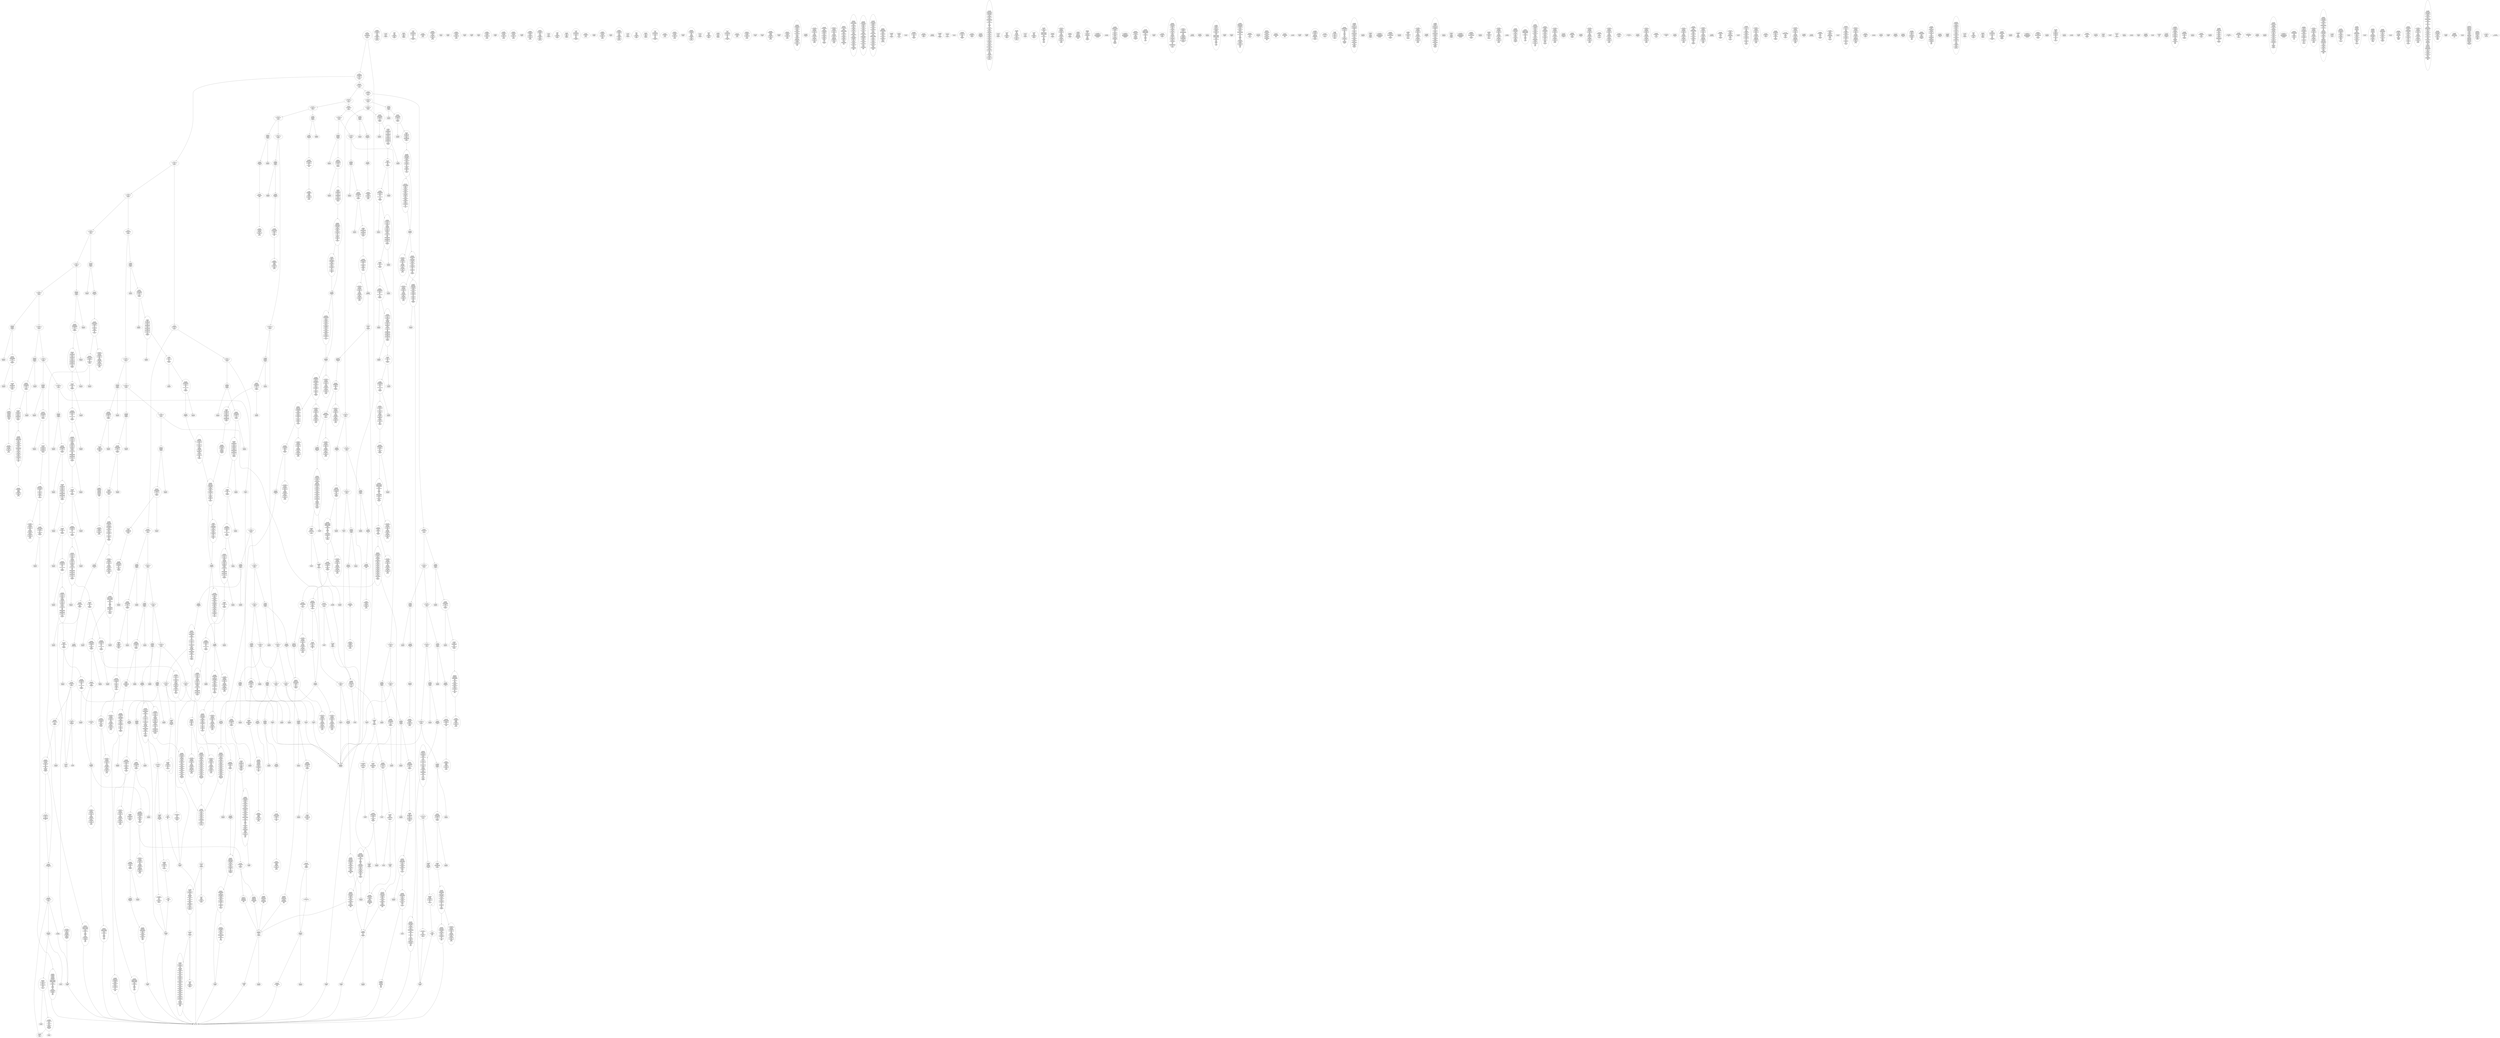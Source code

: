 /* Generated by GvGen v.1.0 (https://www.github.com/stricaud/gvgen) */

digraph G {
compound=true;
   node1 [label="[anywhere]"];
   node2 [label="# 0x0
PUSHX Data
PUSHX Data
MSTORE
PUSHX LogicData
CALLDATASIZE
LT
PUSHX Data
JUMPI
"];
   node3 [label="# 0xd
PUSHX Data
CALLDATALOAD
PUSHX BitData
SHR
PUSHX LogicData
GT
PUSHX Data
JUMPI
"];
   node4 [label="# 0x1e
PUSHX LogicData
GT
PUSHX Data
JUMPI
"];
   node5 [label="# 0x29
PUSHX LogicData
GT
PUSHX Data
JUMPI
"];
   node6 [label="# 0x34
PUSHX LogicData
EQ
PUSHX Data
JUMPI
"];
   node7 [label="# 0x3f
PUSHX LogicData
EQ
PUSHX Data
JUMPI
"];
   node8 [label="# 0x4a
PUSHX LogicData
EQ
PUSHX Data
JUMPI
"];
   node9 [label="# 0x55
PUSHX LogicData
EQ
PUSHX Data
JUMPI
"];
   node10 [label="# 0x60
PUSHX LogicData
EQ
PUSHX Data
JUMPI
"];
   node11 [label="# 0x6b
PUSHX LogicData
EQ
PUSHX Data
JUMPI
"];
   node12 [label="# 0x76
PUSHX Data
JUMP
"];
   node13 [label="# 0x7a
JUMPDEST
PUSHX LogicData
EQ
PUSHX Data
JUMPI
"];
   node14 [label="# 0x86
PUSHX LogicData
EQ
PUSHX Data
JUMPI
"];
   node15 [label="# 0x91
PUSHX LogicData
EQ
PUSHX Data
JUMPI
"];
   node16 [label="# 0x9c
PUSHX LogicData
EQ
PUSHX Data
JUMPI
"];
   node17 [label="# 0xa7
PUSHX LogicData
EQ
PUSHX Data
JUMPI
"];
   node18 [label="# 0xb2
PUSHX Data
JUMP
"];
   node19 [label="# 0xb6
JUMPDEST
PUSHX LogicData
GT
PUSHX Data
JUMPI
"];
   node20 [label="# 0xc2
PUSHX LogicData
EQ
PUSHX Data
JUMPI
"];
   node21 [label="# 0xcd
PUSHX LogicData
EQ
PUSHX Data
JUMPI
"];
   node22 [label="# 0xd8
PUSHX LogicData
EQ
PUSHX Data
JUMPI
"];
   node23 [label="# 0xe3
PUSHX LogicData
EQ
PUSHX Data
JUMPI
"];
   node24 [label="# 0xee
PUSHX LogicData
EQ
PUSHX Data
JUMPI
"];
   node25 [label="# 0xf9
PUSHX LogicData
EQ
PUSHX Data
JUMPI
"];
   node26 [label="# 0x104
PUSHX Data
JUMP
"];
   node27 [label="# 0x108
JUMPDEST
PUSHX LogicData
EQ
PUSHX Data
JUMPI
"];
   node28 [label="# 0x114
PUSHX LogicData
EQ
PUSHX Data
JUMPI
"];
   node29 [label="# 0x11f
PUSHX LogicData
EQ
PUSHX Data
JUMPI
"];
   node30 [label="# 0x12a
PUSHX LogicData
EQ
PUSHX Data
JUMPI
"];
   node31 [label="# 0x135
PUSHX LogicData
EQ
PUSHX Data
JUMPI
"];
   node32 [label="# 0x140
PUSHX Data
JUMP
"];
   node33 [label="# 0x144
JUMPDEST
PUSHX LogicData
GT
PUSHX Data
JUMPI
"];
   node34 [label="# 0x150
PUSHX LogicData
GT
PUSHX Data
JUMPI
"];
   node35 [label="# 0x15b
PUSHX LogicData
EQ
PUSHX Data
JUMPI
"];
   node36 [label="# 0x166
PUSHX LogicData
EQ
PUSHX Data
JUMPI
"];
   node37 [label="# 0x171
PUSHX LogicData
EQ
PUSHX Data
JUMPI
"];
   node38 [label="# 0x17c
PUSHX LogicData
EQ
PUSHX Data
JUMPI
"];
   node39 [label="# 0x187
PUSHX LogicData
EQ
PUSHX Data
JUMPI
"];
   node40 [label="# 0x192
PUSHX LogicData
EQ
PUSHX Data
JUMPI
"];
   node41 [label="# 0x19d
PUSHX Data
JUMP
"];
   node42 [label="# 0x1a1
JUMPDEST
PUSHX LogicData
EQ
PUSHX Data
JUMPI
"];
   node43 [label="# 0x1ad
PUSHX LogicData
EQ
PUSHX Data
JUMPI
"];
   node44 [label="# 0x1b8
PUSHX LogicData
EQ
PUSHX Data
JUMPI
"];
   node45 [label="# 0x1c3
PUSHX LogicData
EQ
PUSHX Data
JUMPI
"];
   node46 [label="# 0x1ce
PUSHX LogicData
EQ
PUSHX Data
JUMPI
"];
   node47 [label="# 0x1d9
PUSHX Data
JUMP
"];
   node48 [label="# 0x1dd
JUMPDEST
PUSHX LogicData
GT
PUSHX Data
JUMPI
"];
   node49 [label="# 0x1e9
PUSHX LogicData
EQ
PUSHX Data
JUMPI
"];
   node50 [label="# 0x1f4
PUSHX LogicData
EQ
PUSHX Data
JUMPI
"];
   node51 [label="# 0x1ff
PUSHX LogicData
EQ
PUSHX Data
JUMPI
"];
   node52 [label="# 0x20a
PUSHX LogicData
EQ
PUSHX Data
JUMPI
"];
   node53 [label="# 0x215
PUSHX LogicData
EQ
PUSHX Data
JUMPI
"];
   node54 [label="# 0x220
PUSHX Data
JUMP
"];
   node55 [label="# 0x224
JUMPDEST
PUSHX LogicData
EQ
PUSHX Data
JUMPI
"];
   node56 [label="# 0x230
PUSHX LogicData
EQ
PUSHX Data
JUMPI
"];
   node57 [label="# 0x23b
PUSHX LogicData
EQ
PUSHX Data
JUMPI
"];
   node58 [label="# 0x246
PUSHX LogicData
EQ
PUSHX Data
JUMPI
"];
   node59 [label="# 0x251
PUSHX LogicData
EQ
PUSHX Data
JUMPI
"];
   node60 [label="# 0x25c
JUMPDEST
PUSHX Data
REVERT
"];
   node61 [label="# 0x261
JUMPDEST
CALLVALUE
ISZERO
PUSHX Data
JUMPI
"];
   node62 [label="# 0x269
PUSHX Data
REVERT
"];
   node63 [label="# 0x26d
JUMPDEST
PUSHX Data
PUSHX ArithData
CALLDATASIZE
SUB
PUSHX LogicData
LT
ISZERO
PUSHX Data
JUMPI
"];
   node64 [label="# 0x280
PUSHX Data
REVERT
"];
   node65 [label="# 0x284
JUMPDEST
ADD
CALLDATALOAD
PUSHX BitData
NOT
AND
PUSHX ArithData
ADD
PUSHX Data
JUMP
"];
   node66 [label="# 0x2b9
JUMPDEST
PUSHX MemData
MLOAD
ISZERO
ISZERO
MSTORE
PUSHX ArithData
ADD
PUSHX MemData
MLOAD
SUB
RETURN
"];
   node67 [label="# 0x2d1
JUMPDEST
CALLVALUE
ISZERO
PUSHX Data
JUMPI
"];
   node68 [label="# 0x2d9
PUSHX Data
REVERT
"];
   node69 [label="# 0x2dd
JUMPDEST
PUSHX Data
PUSHX Data
JUMP
"];
   node70 [label="# 0x2e6
JUMPDEST
PUSHX MemData
MLOAD
MSTORE
PUSHX ArithData
ADD
PUSHX MemData
MLOAD
SUB
RETURN
"];
   node71 [label="# 0x2fc
JUMPDEST
CALLVALUE
ISZERO
PUSHX Data
JUMPI
"];
   node72 [label="# 0x304
PUSHX Data
REVERT
"];
   node73 [label="# 0x308
JUMPDEST
PUSHX Data
PUSHX Data
JUMP
"];
   node74 [label="# 0x311
JUMPDEST
PUSHX MemData
MLOAD
ISZERO
ISZERO
MSTORE
PUSHX ArithData
ADD
PUSHX MemData
MLOAD
SUB
RETURN
"];
   node75 [label="# 0x329
JUMPDEST
CALLVALUE
ISZERO
PUSHX Data
JUMPI
"];
   node76 [label="# 0x331
PUSHX Data
REVERT
"];
   node77 [label="# 0x335
JUMPDEST
PUSHX Data
PUSHX Data
JUMP
"];
   node78 [label="# 0x33e
JUMPDEST
PUSHX MemData
MLOAD
PUSHX ArithData
ADD
SUB
MSTORE
MLOAD
MSTORE
PUSHX ArithData
ADD
MLOAD
PUSHX ArithData
ADD
PUSHX Data
"];
   node79 [label="# 0x363
JUMPDEST
LT
ISZERO
PUSHX Data
JUMPI
"];
   node80 [label="# 0x36c
ADD
MLOAD
ADD
MSTORE
PUSHX ArithData
ADD
PUSHX Data
JUMP
"];
   node81 [label="# 0x37e
JUMPDEST
ADD
PUSHX BitData
AND
ISZERO
PUSHX Data
JUMPI
"];
   node82 [label="# 0x392
SUB
MLOAD
PUSHX ArithData
PUSHX ArithData
SUB
PUSHX ArithData
EXP
SUB
NOT
AND
MSTORE
PUSHX ArithData
ADD
"];
   node83 [label="# 0x3ab
JUMPDEST
PUSHX MemData
MLOAD
SUB
RETURN
"];
   node84 [label="# 0x3b9
JUMPDEST
CALLVALUE
ISZERO
PUSHX Data
JUMPI
"];
   node85 [label="# 0x3c1
PUSHX Data
REVERT
"];
   node86 [label="# 0x3c5
JUMPDEST
PUSHX Data
PUSHX ArithData
CALLDATASIZE
SUB
PUSHX LogicData
LT
ISZERO
PUSHX Data
JUMPI
"];
   node87 [label="# 0x3d8
PUSHX Data
REVERT
"];
   node88 [label="# 0x3dc
JUMPDEST
ADD
CALLDATALOAD
PUSHX ArithData
ADD
PUSHX Data
JUMP
"];
   node89 [label="# 0x3f2
JUMPDEST
PUSHX MemData
MLOAD
PUSHX BitData
AND
MSTORE
PUSHX ArithData
ADD
PUSHX MemData
MLOAD
SUB
RETURN
"];
   node90 [label="# 0x41e
JUMPDEST
CALLVALUE
ISZERO
PUSHX Data
JUMPI
"];
   node91 [label="# 0x426
PUSHX Data
REVERT
"];
   node92 [label="# 0x42a
JUMPDEST
PUSHX Data
PUSHX ArithData
CALLDATASIZE
SUB
PUSHX LogicData
LT
ISZERO
PUSHX Data
JUMPI
"];
   node93 [label="# 0x43d
PUSHX Data
REVERT
"];
   node94 [label="# 0x441
JUMPDEST
ADD
CALLDATALOAD
PUSHX BitData
AND
PUSHX ArithData
ADD
CALLDATALOAD
PUSHX ArithData
ADD
PUSHX Data
JUMP
"];
   node95 [label="# 0x477
JUMPDEST
STOP
"];
   node96 [label="# 0x479
JUMPDEST
PUSHX Data
PUSHX ArithData
CALLDATASIZE
SUB
PUSHX LogicData
LT
ISZERO
PUSHX Data
JUMPI
"];
   node97 [label="# 0x48c
PUSHX Data
REVERT
"];
   node98 [label="# 0x490
JUMPDEST
ADD
CALLDATALOAD
PUSHX BitData
AND
PUSHX ArithData
ADD
CALLDATALOAD
PUSHX BitData
AND
PUSHX ArithData
ADD
CALLDATALOAD
PUSHX ArithData
ADD
CALLDATALOAD
PUSHX ArithData
ADD
PUSHX LogicData
GT
ISZERO
PUSHX Data
JUMPI
"];
   node99 [label="# 0x4f3
PUSHX Data
REVERT
"];
   node100 [label="# 0x4f7
JUMPDEST
ADD
PUSHX ArithData
ADD
GT
ISZERO
PUSHX Data
JUMPI
"];
   node101 [label="# 0x505
PUSHX Data
REVERT
"];
   node102 [label="# 0x509
JUMPDEST
CALLDATALOAD
PUSHX ArithData
ADD
PUSHX ArithData
MUL
ADD
GT
PUSHX LogicData
GT
OR
ISZERO
PUSHX Data
JUMPI
"];
   node103 [label="# 0x527
PUSHX Data
REVERT
"];
   node104 [label="# 0x52b
JUMPDEST
PUSHX ArithData
MUL
PUSHX ArithData
ADD
PUSHX MemData
MLOAD
ADD
PUSHX Data
MSTORE
MSTORE
PUSHX ArithData
ADD
PUSHX ArithData
MUL
CALLDATACOPY
PUSHX Data
ADD
MSTORE
PUSHX BitData
NOT
PUSHX ArithData
ADD
AND
ADD
CALLDATALOAD
PUSHX ArithData
ADD
CALLDATALOAD
PUSHX ArithData
ADD
PUSHX LogicData
GT
ISZERO
PUSHX Data
JUMPI
"];
   node105 [label="# 0x591
PUSHX Data
REVERT
"];
   node106 [label="# 0x595
JUMPDEST
ADD
PUSHX ArithData
ADD
GT
ISZERO
PUSHX Data
JUMPI
"];
   node107 [label="# 0x5a3
PUSHX Data
REVERT
"];
   node108 [label="# 0x5a7
JUMPDEST
CALLDATALOAD
PUSHX ArithData
ADD
PUSHX ArithData
MUL
ADD
GT
PUSHX LogicData
GT
OR
ISZERO
PUSHX Data
JUMPI
"];
   node109 [label="# 0x5c5
PUSHX Data
REVERT
"];
   node110 [label="# 0x5c9
JUMPDEST
PUSHX ArithData
MUL
PUSHX ArithData
ADD
PUSHX MemData
MLOAD
ADD
PUSHX Data
MSTORE
MSTORE
PUSHX ArithData
ADD
PUSHX ArithData
MUL
CALLDATACOPY
PUSHX Data
ADD
MSTORE
PUSHX BitData
NOT
PUSHX ArithData
ADD
AND
ADD
CALLDATALOAD
PUSHX ArithData
ADD
CALLDATALOAD
PUSHX ArithData
ADD
CALLDATALOAD
PUSHX ArithData
ADD
PUSHX LogicData
GT
ISZERO
PUSHX Data
JUMPI
"];
   node111 [label="# 0x639
PUSHX Data
REVERT
"];
   node112 [label="# 0x63d
JUMPDEST
ADD
PUSHX ArithData
ADD
GT
ISZERO
PUSHX Data
JUMPI
"];
   node113 [label="# 0x64b
PUSHX Data
REVERT
"];
   node114 [label="# 0x64f
JUMPDEST
CALLDATALOAD
PUSHX ArithData
ADD
PUSHX ArithData
MUL
ADD
GT
PUSHX LogicData
GT
OR
ISZERO
PUSHX Data
JUMPI
"];
   node115 [label="# 0x66d
PUSHX Data
REVERT
"];
   node116 [label="# 0x671
JUMPDEST
PUSHX ArithData
ADD
PUSHX ArithData
DIV
MUL
PUSHX ArithData
ADD
PUSHX MemData
MLOAD
ADD
PUSHX Data
MSTORE
MSTORE
PUSHX ArithData
ADD
CALLDATACOPY
PUSHX Data
ADD
MSTORE
PUSHX BitData
NOT
PUSHX ArithData
ADD
AND
ADD
PUSHX Data
JUMP
"];
   node117 [label="# 0x6c3
JUMPDEST
STOP
"];
   node118 [label="# 0x6c5
JUMPDEST
PUSHX Data
PUSHX Data
JUMP
"];
   node119 [label="# 0x6cd
JUMPDEST
PUSHX MemData
MLOAD
MSTORE
PUSHX ArithData
ADD
PUSHX MemData
MLOAD
SUB
RETURN
"];
   node120 [label="# 0x6e3
JUMPDEST
CALLVALUE
ISZERO
PUSHX Data
JUMPI
"];
   node121 [label="# 0x6eb
PUSHX Data
REVERT
"];
   node122 [label="# 0x6ef
JUMPDEST
PUSHX Data
PUSHX Data
JUMP
"];
   node123 [label="# 0x6f8
JUMPDEST
PUSHX MemData
MLOAD
MSTORE
PUSHX ArithData
ADD
PUSHX MemData
MLOAD
SUB
RETURN
"];
   node124 [label="# 0x70e
JUMPDEST
CALLVALUE
ISZERO
PUSHX Data
JUMPI
"];
   node125 [label="# 0x716
PUSHX Data
REVERT
"];
   node126 [label="# 0x71a
JUMPDEST
PUSHX Data
PUSHX Data
JUMP
"];
   node127 [label="# 0x723
JUMPDEST
PUSHX MemData
MLOAD
MSTORE
PUSHX ArithData
ADD
PUSHX MemData
MLOAD
SUB
RETURN
"];
   node128 [label="# 0x739
JUMPDEST
CALLVALUE
ISZERO
PUSHX Data
JUMPI
"];
   node129 [label="# 0x741
PUSHX Data
REVERT
"];
   node130 [label="# 0x745
JUMPDEST
PUSHX Data
PUSHX Data
JUMP
"];
   node131 [label="# 0x74e
JUMPDEST
PUSHX MemData
MLOAD
MSTORE
PUSHX ArithData
ADD
PUSHX MemData
MLOAD
SUB
RETURN
"];
   node132 [label="# 0x764
JUMPDEST
CALLVALUE
ISZERO
PUSHX Data
JUMPI
"];
   node133 [label="# 0x76c
PUSHX Data
REVERT
"];
   node134 [label="# 0x770
JUMPDEST
PUSHX Data
PUSHX ArithData
CALLDATASIZE
SUB
PUSHX LogicData
LT
ISZERO
PUSHX Data
JUMPI
"];
   node135 [label="# 0x783
PUSHX Data
REVERT
"];
   node136 [label="# 0x787
JUMPDEST
ADD
CALLDATALOAD
PUSHX BitData
AND
PUSHX ArithData
ADD
CALLDATALOAD
PUSHX BitData
AND
PUSHX ArithData
ADD
CALLDATALOAD
PUSHX ArithData
ADD
PUSHX Data
JUMP
"];
   node137 [label="# 0x7dd
JUMPDEST
STOP
"];
   node138 [label="# 0x7df
JUMPDEST
CALLVALUE
ISZERO
PUSHX Data
JUMPI
"];
   node139 [label="# 0x7e7
PUSHX Data
REVERT
"];
   node140 [label="# 0x7eb
JUMPDEST
PUSHX Data
PUSHX ArithData
CALLDATASIZE
SUB
PUSHX LogicData
LT
ISZERO
PUSHX Data
JUMPI
"];
   node141 [label="# 0x7fe
PUSHX Data
REVERT
"];
   node142 [label="# 0x802
JUMPDEST
ADD
CALLDATALOAD
PUSHX ArithData
ADD
CALLDATALOAD
PUSHX BitData
AND
PUSHX ArithData
ADD
PUSHX Data
JUMP
"];
   node143 [label="# 0x838
JUMPDEST
STOP
"];
   node144 [label="# 0x83a
JUMPDEST
CALLVALUE
ISZERO
PUSHX Data
JUMPI
"];
   node145 [label="# 0x842
PUSHX Data
REVERT
"];
   node146 [label="# 0x846
JUMPDEST
PUSHX Data
PUSHX ArithData
CALLDATASIZE
SUB
PUSHX LogicData
LT
ISZERO
PUSHX Data
JUMPI
"];
   node147 [label="# 0x859
PUSHX Data
REVERT
"];
   node148 [label="# 0x85d
JUMPDEST
ADD
CALLDATALOAD
PUSHX ArithData
ADD
PUSHX Data
JUMP
"];
   node149 [label="# 0x873
JUMPDEST
STOP
"];
   node150 [label="# 0x875
JUMPDEST
CALLVALUE
ISZERO
PUSHX Data
JUMPI
"];
   node151 [label="# 0x87d
PUSHX Data
REVERT
"];
   node152 [label="# 0x881
JUMPDEST
PUSHX Data
PUSHX ArithData
CALLDATASIZE
SUB
PUSHX LogicData
LT
ISZERO
PUSHX Data
JUMPI
"];
   node153 [label="# 0x894
PUSHX Data
REVERT
"];
   node154 [label="# 0x898
JUMPDEST
ADD
CALLDATALOAD
PUSHX BitData
AND
PUSHX ArithData
ADD
CALLDATALOAD
PUSHX ArithData
ADD
PUSHX Data
JUMP
"];
   node155 [label="# 0x8ce
JUMPDEST
PUSHX MemData
MLOAD
MSTORE
PUSHX ArithData
ADD
PUSHX MemData
MLOAD
SUB
RETURN
"];
   node156 [label="# 0x8e4
JUMPDEST
CALLVALUE
ISZERO
PUSHX Data
JUMPI
"];
   node157 [label="# 0x8ec
PUSHX Data
REVERT
"];
   node158 [label="# 0x8f0
JUMPDEST
PUSHX Data
PUSHX Data
JUMP
"];
   node159 [label="# 0x8f9
JUMPDEST
PUSHX MemData
MLOAD
ISZERO
ISZERO
MSTORE
PUSHX ArithData
ADD
PUSHX MemData
MLOAD
SUB
RETURN
"];
   node160 [label="# 0x911
JUMPDEST
CALLVALUE
ISZERO
PUSHX Data
JUMPI
"];
   node161 [label="# 0x919
PUSHX Data
REVERT
"];
   node162 [label="# 0x91d
JUMPDEST
PUSHX Data
PUSHX Data
JUMP
"];
   node163 [label="# 0x926
JUMPDEST
PUSHX MemData
MLOAD
MSTORE
PUSHX ArithData
ADD
PUSHX MemData
MLOAD
SUB
RETURN
"];
   node164 [label="# 0x93c
JUMPDEST
CALLVALUE
ISZERO
PUSHX Data
JUMPI
"];
   node165 [label="# 0x944
PUSHX Data
REVERT
"];
   node166 [label="# 0x948
JUMPDEST
PUSHX Data
PUSHX Data
JUMP
"];
   node167 [label="# 0x951
JUMPDEST
PUSHX MemData
MLOAD
ISZERO
ISZERO
MSTORE
PUSHX ArithData
ADD
PUSHX MemData
MLOAD
SUB
RETURN
"];
   node168 [label="# 0x969
JUMPDEST
CALLVALUE
ISZERO
PUSHX Data
JUMPI
"];
   node169 [label="# 0x971
PUSHX Data
REVERT
"];
   node170 [label="# 0x975
JUMPDEST
PUSHX Data
PUSHX ArithData
CALLDATASIZE
SUB
PUSHX LogicData
LT
ISZERO
PUSHX Data
JUMPI
"];
   node171 [label="# 0x988
PUSHX Data
REVERT
"];
   node172 [label="# 0x98c
JUMPDEST
ADD
CALLDATALOAD
PUSHX BitData
AND
PUSHX ArithData
ADD
CALLDATALOAD
PUSHX BitData
AND
PUSHX ArithData
ADD
CALLDATALOAD
PUSHX ArithData
ADD
PUSHX Data
JUMP
"];
   node173 [label="# 0x9e2
JUMPDEST
STOP
"];
   node174 [label="# 0x9e4
JUMPDEST
CALLVALUE
ISZERO
PUSHX Data
JUMPI
"];
   node175 [label="# 0x9ec
PUSHX Data
REVERT
"];
   node176 [label="# 0x9f0
JUMPDEST
PUSHX Data
PUSHX Data
JUMP
"];
   node177 [label="# 0x9f9
JUMPDEST
PUSHX MemData
MLOAD
MSTORE
PUSHX ArithData
ADD
PUSHX MemData
MLOAD
SUB
RETURN
"];
   node178 [label="# 0xa0f
JUMPDEST
CALLVALUE
ISZERO
PUSHX Data
JUMPI
"];
   node179 [label="# 0xa17
PUSHX Data
REVERT
"];
   node180 [label="# 0xa1b
JUMPDEST
PUSHX Data
PUSHX ArithData
CALLDATASIZE
SUB
PUSHX LogicData
LT
ISZERO
PUSHX Data
JUMPI
"];
   node181 [label="# 0xa2e
PUSHX Data
REVERT
"];
   node182 [label="# 0xa32
JUMPDEST
ADD
CALLDATALOAD
PUSHX ArithData
ADD
PUSHX Data
JUMP
"];
   node183 [label="# 0xa48
JUMPDEST
PUSHX MemData
MLOAD
MSTORE
PUSHX ArithData
ADD
PUSHX MemData
MLOAD
SUB
RETURN
"];
   node184 [label="# 0xa5e
JUMPDEST
CALLVALUE
ISZERO
PUSHX Data
JUMPI
"];
   node185 [label="# 0xa66
PUSHX Data
REVERT
"];
   node186 [label="# 0xa6a
JUMPDEST
PUSHX Data
PUSHX ArithData
CALLDATASIZE
SUB
PUSHX LogicData
LT
ISZERO
PUSHX Data
JUMPI
"];
   node187 [label="# 0xa7d
PUSHX Data
REVERT
"];
   node188 [label="# 0xa81
JUMPDEST
ADD
CALLDATALOAD
ISZERO
ISZERO
PUSHX ArithData
ADD
PUSHX Data
JUMP
"];
   node189 [label="# 0xa99
JUMPDEST
STOP
"];
   node190 [label="# 0xa9b
JUMPDEST
CALLVALUE
ISZERO
PUSHX Data
JUMPI
"];
   node191 [label="# 0xaa3
PUSHX Data
REVERT
"];
   node192 [label="# 0xaa7
JUMPDEST
PUSHX Data
PUSHX ArithData
CALLDATASIZE
SUB
PUSHX LogicData
LT
ISZERO
PUSHX Data
JUMPI
"];
   node193 [label="# 0xaba
PUSHX Data
REVERT
"];
   node194 [label="# 0xabe
JUMPDEST
ADD
CALLDATALOAD
PUSHX ArithData
ADD
PUSHX Data
JUMP
"];
   node195 [label="# 0xad4
JUMPDEST
PUSHX MemData
MLOAD
PUSHX BitData
AND
MSTORE
PUSHX ArithData
ADD
PUSHX MemData
MLOAD
SUB
RETURN
"];
   node196 [label="# 0xb00
JUMPDEST
CALLVALUE
ISZERO
PUSHX Data
JUMPI
"];
   node197 [label="# 0xb08
PUSHX Data
REVERT
"];
   node198 [label="# 0xb0c
JUMPDEST
PUSHX Data
PUSHX Data
JUMP
"];
   node199 [label="# 0xb15
JUMPDEST
PUSHX MemData
MLOAD
PUSHX ArithData
ADD
SUB
MSTORE
MLOAD
MSTORE
PUSHX ArithData
ADD
MLOAD
PUSHX ArithData
ADD
PUSHX Data
"];
   node200 [label="# 0xb3a
JUMPDEST
LT
ISZERO
PUSHX Data
JUMPI
"];
   node201 [label="# 0xb43
ADD
MLOAD
ADD
MSTORE
PUSHX ArithData
ADD
PUSHX Data
JUMP
"];
   node202 [label="# 0xb55
JUMPDEST
ADD
PUSHX BitData
AND
ISZERO
PUSHX Data
JUMPI
"];
   node203 [label="# 0xb69
SUB
MLOAD
PUSHX ArithData
PUSHX ArithData
SUB
PUSHX ArithData
EXP
SUB
NOT
AND
MSTORE
PUSHX ArithData
ADD
"];
   node204 [label="# 0xb82
JUMPDEST
PUSHX MemData
MLOAD
SUB
RETURN
"];
   node205 [label="# 0xb90
JUMPDEST
CALLVALUE
ISZERO
PUSHX Data
JUMPI
"];
   node206 [label="# 0xb98
PUSHX Data
REVERT
"];
   node207 [label="# 0xb9c
JUMPDEST
PUSHX Data
PUSHX Data
JUMP
"];
   node208 [label="# 0xba5
JUMPDEST
STOP
"];
   node209 [label="# 0xba7
JUMPDEST
CALLVALUE
ISZERO
PUSHX Data
JUMPI
"];
   node210 [label="# 0xbaf
PUSHX Data
REVERT
"];
   node211 [label="# 0xbb3
JUMPDEST
PUSHX Data
PUSHX ArithData
CALLDATASIZE
SUB
PUSHX LogicData
LT
ISZERO
PUSHX Data
JUMPI
"];
   node212 [label="# 0xbc6
PUSHX Data
REVERT
"];
   node213 [label="# 0xbca
JUMPDEST
ADD
CALLDATALOAD
PUSHX BitData
AND
PUSHX ArithData
ADD
PUSHX Data
JUMP
"];
   node214 [label="# 0xbf6
JUMPDEST
PUSHX MemData
MLOAD
MSTORE
PUSHX ArithData
ADD
PUSHX MemData
MLOAD
SUB
RETURN
"];
   node215 [label="# 0xc0c
JUMPDEST
CALLVALUE
ISZERO
PUSHX Data
JUMPI
"];
   node216 [label="# 0xc14
PUSHX Data
REVERT
"];
   node217 [label="# 0xc18
JUMPDEST
PUSHX Data
PUSHX ArithData
CALLDATASIZE
SUB
PUSHX LogicData
LT
ISZERO
PUSHX Data
JUMPI
"];
   node218 [label="# 0xc2c
PUSHX Data
REVERT
"];
   node219 [label="# 0xc30
JUMPDEST
ADD
CALLDATALOAD
PUSHX BitData
AND
PUSHX ArithData
ADD
CALLDATALOAD
PUSHX BitData
AND
PUSHX ArithData
ADD
CALLDATALOAD
PUSHX ArithData
ADD
CALLDATALOAD
PUSHX ArithData
ADD
PUSHX LogicData
GT
ISZERO
PUSHX Data
JUMPI
"];
   node220 [label="# 0xc93
PUSHX Data
REVERT
"];
   node221 [label="# 0xc97
JUMPDEST
ADD
PUSHX ArithData
ADD
GT
ISZERO
PUSHX Data
JUMPI
"];
   node222 [label="# 0xca5
PUSHX Data
REVERT
"];
   node223 [label="# 0xca9
JUMPDEST
CALLDATALOAD
PUSHX ArithData
ADD
PUSHX ArithData
MUL
ADD
GT
PUSHX LogicData
GT
OR
ISZERO
PUSHX Data
JUMPI
"];
   node224 [label="# 0xcc7
PUSHX Data
REVERT
"];
   node225 [label="# 0xccb
JUMPDEST
PUSHX ArithData
MUL
PUSHX ArithData
ADD
PUSHX MemData
MLOAD
ADD
PUSHX Data
MSTORE
MSTORE
PUSHX ArithData
ADD
PUSHX ArithData
MUL
CALLDATACOPY
PUSHX Data
ADD
MSTORE
PUSHX BitData
NOT
PUSHX ArithData
ADD
AND
ADD
CALLDATALOAD
PUSHX ArithData
ADD
CALLDATALOAD
PUSHX ArithData
ADD
PUSHX LogicData
GT
ISZERO
PUSHX Data
JUMPI
"];
   node226 [label="# 0xd31
PUSHX Data
REVERT
"];
   node227 [label="# 0xd35
JUMPDEST
ADD
PUSHX ArithData
ADD
GT
ISZERO
PUSHX Data
JUMPI
"];
   node228 [label="# 0xd43
PUSHX Data
REVERT
"];
   node229 [label="# 0xd47
JUMPDEST
CALLDATALOAD
PUSHX ArithData
ADD
PUSHX ArithData
MUL
ADD
GT
PUSHX LogicData
GT
OR
ISZERO
PUSHX Data
JUMPI
"];
   node230 [label="# 0xd65
PUSHX Data
REVERT
"];
   node231 [label="# 0xd69
JUMPDEST
PUSHX ArithData
MUL
PUSHX ArithData
ADD
PUSHX MemData
MLOAD
ADD
PUSHX Data
MSTORE
MSTORE
PUSHX ArithData
ADD
PUSHX ArithData
MUL
CALLDATACOPY
PUSHX Data
ADD
MSTORE
PUSHX BitData
NOT
PUSHX ArithData
ADD
AND
ADD
CALLDATALOAD
PUSHX ArithData
ADD
CALLDATALOAD
PUSHX ArithData
ADD
PUSHX Data
JUMP
"];
   node232 [label="# 0xdcc
JUMPDEST
STOP
"];
   node233 [label="# 0xdce
JUMPDEST
CALLVALUE
ISZERO
PUSHX Data
JUMPI
"];
   node234 [label="# 0xdd6
PUSHX Data
REVERT
"];
   node235 [label="# 0xdda
JUMPDEST
PUSHX Data
PUSHX Data
JUMP
"];
   node236 [label="# 0xde3
JUMPDEST
PUSHX MemData
MLOAD
PUSHX ArithData
ADD
SUB
MSTORE
MLOAD
MSTORE
PUSHX ArithData
ADD
MLOAD
PUSHX ArithData
ADD
PUSHX Data
"];
   node237 [label="# 0xe08
JUMPDEST
LT
ISZERO
PUSHX Data
JUMPI
"];
   node238 [label="# 0xe11
ADD
MLOAD
ADD
MSTORE
PUSHX ArithData
ADD
PUSHX Data
JUMP
"];
   node239 [label="# 0xe23
JUMPDEST
ADD
PUSHX BitData
AND
ISZERO
PUSHX Data
JUMPI
"];
   node240 [label="# 0xe37
SUB
MLOAD
PUSHX ArithData
PUSHX ArithData
SUB
PUSHX ArithData
EXP
SUB
NOT
AND
MSTORE
PUSHX ArithData
ADD
"];
   node241 [label="# 0xe50
JUMPDEST
PUSHX MemData
MLOAD
SUB
RETURN
"];
   node242 [label="# 0xe5e
JUMPDEST
CALLVALUE
ISZERO
PUSHX Data
JUMPI
"];
   node243 [label="# 0xe66
PUSHX Data
REVERT
"];
   node244 [label="# 0xe6a
JUMPDEST
PUSHX Data
PUSHX Data
JUMP
"];
   node245 [label="# 0xe73
JUMPDEST
PUSHX MemData
MLOAD
MSTORE
PUSHX ArithData
ADD
PUSHX MemData
MLOAD
SUB
RETURN
"];
   node246 [label="# 0xe89
JUMPDEST
CALLVALUE
ISZERO
PUSHX Data
JUMPI
"];
   node247 [label="# 0xe91
PUSHX Data
REVERT
"];
   node248 [label="# 0xe95
JUMPDEST
PUSHX Data
PUSHX ArithData
CALLDATASIZE
SUB
PUSHX LogicData
LT
ISZERO
PUSHX Data
JUMPI
"];
   node249 [label="# 0xea8
PUSHX Data
REVERT
"];
   node250 [label="# 0xeac
JUMPDEST
ADD
CALLDATALOAD
PUSHX ArithData
ADD
PUSHX Data
JUMP
"];
   node251 [label="# 0xec2
JUMPDEST
PUSHX MemData
MLOAD
ISZERO
ISZERO
MSTORE
PUSHX ArithData
ADD
PUSHX MemData
MLOAD
SUB
RETURN
"];
   node252 [label="# 0xeda
JUMPDEST
CALLVALUE
ISZERO
PUSHX Data
JUMPI
"];
   node253 [label="# 0xee2
PUSHX Data
REVERT
"];
   node254 [label="# 0xee6
JUMPDEST
PUSHX Data
PUSHX ArithData
CALLDATASIZE
SUB
PUSHX LogicData
LT
ISZERO
PUSHX Data
JUMPI
"];
   node255 [label="# 0xef9
PUSHX Data
REVERT
"];
   node256 [label="# 0xefd
JUMPDEST
ADD
CALLDATALOAD
PUSHX BitData
AND
PUSHX ArithData
ADD
CALLDATALOAD
ISZERO
ISZERO
PUSHX ArithData
ADD
PUSHX Data
JUMP
"];
   node257 [label="# 0xf35
JUMPDEST
STOP
"];
   node258 [label="# 0xf37
JUMPDEST
CALLVALUE
ISZERO
PUSHX Data
JUMPI
"];
   node259 [label="# 0xf3f
PUSHX Data
REVERT
"];
   node260 [label="# 0xf43
JUMPDEST
PUSHX Data
PUSHX Data
JUMP
"];
   node261 [label="# 0xf4c
JUMPDEST
PUSHX MemData
MLOAD
ISZERO
ISZERO
MSTORE
PUSHX ArithData
ADD
PUSHX MemData
MLOAD
SUB
RETURN
"];
   node262 [label="# 0xf64
JUMPDEST
CALLVALUE
ISZERO
PUSHX Data
JUMPI
"];
   node263 [label="# 0xf6c
PUSHX Data
REVERT
"];
   node264 [label="# 0xf70
JUMPDEST
PUSHX Data
PUSHX ArithData
CALLDATASIZE
SUB
PUSHX LogicData
LT
ISZERO
PUSHX Data
JUMPI
"];
   node265 [label="# 0xf83
PUSHX Data
REVERT
"];
   node266 [label="# 0xf87
JUMPDEST
ADD
CALLDATALOAD
PUSHX BitData
AND
PUSHX ArithData
ADD
CALLDATALOAD
PUSHX BitData
AND
PUSHX ArithData
ADD
CALLDATALOAD
PUSHX ArithData
ADD
CALLDATALOAD
PUSHX ArithData
ADD
PUSHX LogicData
GT
ISZERO
PUSHX Data
JUMPI
"];
   node267 [label="# 0xfea
PUSHX Data
REVERT
"];
   node268 [label="# 0xfee
JUMPDEST
ADD
PUSHX ArithData
ADD
GT
ISZERO
PUSHX Data
JUMPI
"];
   node269 [label="# 0xffc
PUSHX Data
REVERT
"];
   node270 [label="# 0x1000
JUMPDEST
CALLDATALOAD
PUSHX ArithData
ADD
PUSHX ArithData
MUL
ADD
GT
PUSHX LogicData
GT
OR
ISZERO
PUSHX Data
JUMPI
"];
   node271 [label="# 0x101e
PUSHX Data
REVERT
"];
   node272 [label="# 0x1022
JUMPDEST
PUSHX Data
JUMP
"];
   node273 [label="# 0x1032
JUMPDEST
STOP
"];
   node274 [label="# 0x1034
JUMPDEST
CALLVALUE
ISZERO
PUSHX Data
JUMPI
"];
   node275 [label="# 0x103c
PUSHX Data
REVERT
"];
   node276 [label="# 0x1040
JUMPDEST
PUSHX Data
PUSHX ArithData
CALLDATASIZE
SUB
PUSHX LogicData
LT
ISZERO
PUSHX Data
JUMPI
"];
   node277 [label="# 0x1053
PUSHX Data
REVERT
"];
   node278 [label="# 0x1057
JUMPDEST
ADD
CALLDATALOAD
PUSHX ArithData
ADD
PUSHX Data
JUMP
"];
   node279 [label="# 0x106d
JUMPDEST
PUSHX MemData
MLOAD
MSTORE
PUSHX ArithData
ADD
PUSHX MemData
MLOAD
SUB
RETURN
"];
   node280 [label="# 0x1083
JUMPDEST
CALLVALUE
ISZERO
PUSHX Data
JUMPI
"];
   node281 [label="# 0x108b
PUSHX Data
REVERT
"];
   node282 [label="# 0x108f
JUMPDEST
PUSHX Data
PUSHX ArithData
CALLDATASIZE
SUB
PUSHX LogicData
LT
ISZERO
PUSHX Data
JUMPI
"];
   node283 [label="# 0x10a2
PUSHX Data
REVERT
"];
   node284 [label="# 0x10a6
JUMPDEST
ADD
CALLDATALOAD
PUSHX ArithData
ADD
PUSHX Data
JUMP
"];
   node285 [label="# 0x10bc
JUMPDEST
PUSHX MemData
MLOAD
PUSHX ArithData
ADD
SUB
MSTORE
MLOAD
MSTORE
PUSHX ArithData
ADD
MLOAD
PUSHX ArithData
ADD
PUSHX Data
"];
   node286 [label="# 0x10e1
JUMPDEST
LT
ISZERO
PUSHX Data
JUMPI
"];
   node287 [label="# 0x10ea
ADD
MLOAD
ADD
MSTORE
PUSHX ArithData
ADD
PUSHX Data
JUMP
"];
   node288 [label="# 0x10fc
JUMPDEST
ADD
PUSHX BitData
AND
ISZERO
PUSHX Data
JUMPI
"];
   node289 [label="# 0x1110
SUB
MLOAD
PUSHX ArithData
PUSHX ArithData
SUB
PUSHX ArithData
EXP
SUB
NOT
AND
MSTORE
PUSHX ArithData
ADD
"];
   node290 [label="# 0x1129
JUMPDEST
PUSHX MemData
MLOAD
SUB
RETURN
"];
   node291 [label="# 0x1137
JUMPDEST
CALLVALUE
ISZERO
PUSHX Data
JUMPI
"];
   node292 [label="# 0x113f
PUSHX Data
REVERT
"];
   node293 [label="# 0x1143
JUMPDEST
PUSHX Data
PUSHX ArithData
CALLDATASIZE
SUB
PUSHX LogicData
LT
ISZERO
PUSHX Data
JUMPI
"];
   node294 [label="# 0x1156
PUSHX Data
REVERT
"];
   node295 [label="# 0x115a
JUMPDEST
ADD
CALLDATALOAD
PUSHX ArithData
ADD
PUSHX Data
JUMP
"];
   node296 [label="# 0x1170
JUMPDEST
PUSHX MemData
MLOAD
MSTORE
PUSHX ArithData
ADD
PUSHX MemData
MLOAD
SUB
RETURN
"];
   node297 [label="# 0x1186
JUMPDEST
PUSHX Data
PUSHX Data
JUMP
"];
   node298 [label="# 0x118e
JUMPDEST
STOP
"];
   node299 [label="# 0x1190
JUMPDEST
CALLVALUE
ISZERO
PUSHX Data
JUMPI
"];
   node300 [label="# 0x1198
PUSHX Data
REVERT
"];
   node301 [label="# 0x119c
JUMPDEST
PUSHX Data
PUSHX Data
JUMP
"];
   node302 [label="# 0x11a5
JUMPDEST
STOP
"];
   node303 [label="# 0x11a7
JUMPDEST
CALLVALUE
ISZERO
PUSHX Data
JUMPI
"];
   node304 [label="# 0x11af
PUSHX Data
REVERT
"];
   node305 [label="# 0x11b3
JUMPDEST
PUSHX Data
PUSHX ArithData
CALLDATASIZE
SUB
PUSHX LogicData
LT
ISZERO
PUSHX Data
JUMPI
"];
   node306 [label="# 0x11c7
PUSHX Data
REVERT
"];
   node307 [label="# 0x11cb
JUMPDEST
ADD
CALLDATALOAD
PUSHX BitData
AND
PUSHX ArithData
ADD
CALLDATALOAD
PUSHX BitData
AND
PUSHX ArithData
ADD
CALLDATALOAD
PUSHX ArithData
ADD
CALLDATALOAD
PUSHX ArithData
ADD
PUSHX LogicData
GT
ISZERO
PUSHX Data
JUMPI
"];
   node308 [label="# 0x122e
PUSHX Data
REVERT
"];
   node309 [label="# 0x1232
JUMPDEST
ADD
PUSHX ArithData
ADD
GT
ISZERO
PUSHX Data
JUMPI
"];
   node310 [label="# 0x1240
PUSHX Data
REVERT
"];
   node311 [label="# 0x1244
JUMPDEST
CALLDATALOAD
PUSHX ArithData
ADD
PUSHX ArithData
MUL
ADD
GT
PUSHX LogicData
GT
OR
ISZERO
PUSHX Data
JUMPI
"];
   node312 [label="# 0x1262
PUSHX Data
REVERT
"];
   node313 [label="# 0x1266
JUMPDEST
PUSHX ArithData
MUL
PUSHX ArithData
ADD
PUSHX MemData
MLOAD
ADD
PUSHX Data
MSTORE
MSTORE
PUSHX ArithData
ADD
PUSHX ArithData
MUL
CALLDATACOPY
PUSHX Data
ADD
MSTORE
PUSHX BitData
NOT
PUSHX ArithData
ADD
AND
ADD
CALLDATALOAD
PUSHX ArithData
ADD
CALLDATALOAD
PUSHX ArithData
ADD
PUSHX LogicData
GT
ISZERO
PUSHX Data
JUMPI
"];
   node314 [label="# 0x12cc
PUSHX Data
REVERT
"];
   node315 [label="# 0x12d0
JUMPDEST
ADD
PUSHX ArithData
ADD
GT
ISZERO
PUSHX Data
JUMPI
"];
   node316 [label="# 0x12de
PUSHX Data
REVERT
"];
   node317 [label="# 0x12e2
JUMPDEST
CALLDATALOAD
PUSHX ArithData
ADD
PUSHX ArithData
MUL
ADD
GT
PUSHX LogicData
GT
OR
ISZERO
PUSHX Data
JUMPI
"];
   node318 [label="# 0x1300
PUSHX Data
REVERT
"];
   node319 [label="# 0x1304
JUMPDEST
PUSHX ArithData
MUL
PUSHX ArithData
ADD
PUSHX MemData
MLOAD
ADD
PUSHX Data
MSTORE
MSTORE
PUSHX ArithData
ADD
PUSHX ArithData
MUL
CALLDATACOPY
PUSHX Data
ADD
MSTORE
PUSHX BitData
NOT
PUSHX ArithData
ADD
AND
ADD
CALLDATALOAD
PUSHX ArithData
ADD
CALLDATALOAD
PUSHX ArithData
ADD
CALLDATALOAD
PUSHX ArithData
ADD
PUSHX LogicData
GT
ISZERO
PUSHX Data
JUMPI
"];
   node320 [label="# 0x1374
PUSHX Data
REVERT
"];
   node321 [label="# 0x1378
JUMPDEST
ADD
PUSHX ArithData
ADD
GT
ISZERO
PUSHX Data
JUMPI
"];
   node322 [label="# 0x1386
PUSHX Data
REVERT
"];
   node323 [label="# 0x138a
JUMPDEST
CALLDATALOAD
PUSHX ArithData
ADD
PUSHX ArithData
MUL
ADD
GT
PUSHX LogicData
GT
OR
ISZERO
PUSHX Data
JUMPI
"];
   node324 [label="# 0x13a8
PUSHX Data
REVERT
"];
   node325 [label="# 0x13ac
JUMPDEST
PUSHX ArithData
ADD
PUSHX ArithData
DIV
MUL
PUSHX ArithData
ADD
PUSHX MemData
MLOAD
ADD
PUSHX Data
MSTORE
MSTORE
PUSHX ArithData
ADD
CALLDATACOPY
PUSHX Data
ADD
MSTORE
PUSHX BitData
NOT
PUSHX ArithData
ADD
AND
ADD
PUSHX Data
JUMP
"];
   node326 [label="# 0x13fe
JUMPDEST
PUSHX MemData
MLOAD
ISZERO
ISZERO
MSTORE
PUSHX ArithData
ADD
PUSHX MemData
MLOAD
SUB
RETURN
"];
   node327 [label="# 0x1416
JUMPDEST
CALLVALUE
ISZERO
PUSHX Data
JUMPI
"];
   node328 [label="# 0x141e
PUSHX Data
REVERT
"];
   node329 [label="# 0x1422
JUMPDEST
PUSHX Data
PUSHX ArithData
CALLDATASIZE
SUB
PUSHX LogicData
LT
ISZERO
PUSHX Data
JUMPI
"];
   node330 [label="# 0x1435
PUSHX Data
REVERT
"];
   node331 [label="# 0x1439
JUMPDEST
ADD
CALLDATALOAD
PUSHX BitData
AND
PUSHX ArithData
ADD
PUSHX Data
JUMP
"];
   node332 [label="# 0x1465
JUMPDEST
PUSHX MemData
MLOAD
MSTORE
PUSHX ArithData
ADD
PUSHX MemData
MLOAD
SUB
RETURN
"];
   node333 [label="# 0x147b
JUMPDEST
CALLVALUE
ISZERO
PUSHX Data
JUMPI
"];
   node334 [label="# 0x1483
PUSHX Data
REVERT
"];
   node335 [label="# 0x1487
JUMPDEST
PUSHX Data
PUSHX ArithData
CALLDATASIZE
SUB
PUSHX LogicData
LT
ISZERO
PUSHX Data
JUMPI
"];
   node336 [label="# 0x149a
PUSHX Data
REVERT
"];
   node337 [label="# 0x149e
JUMPDEST
ADD
CALLDATALOAD
PUSHX BitData
AND
PUSHX ArithData
ADD
CALLDATALOAD
PUSHX BitData
AND
PUSHX ArithData
ADD
PUSHX Data
JUMP
"];
   node338 [label="# 0x14ea
JUMPDEST
PUSHX MemData
MLOAD
ISZERO
ISZERO
MSTORE
PUSHX ArithData
ADD
PUSHX MemData
MLOAD
SUB
RETURN
"];
   node339 [label="# 0x1502
JUMPDEST
CALLVALUE
ISZERO
PUSHX Data
JUMPI
"];
   node340 [label="# 0x150a
PUSHX Data
REVERT
"];
   node341 [label="# 0x150e
JUMPDEST
PUSHX Data
PUSHX ArithData
CALLDATASIZE
SUB
PUSHX LogicData
LT
ISZERO
PUSHX Data
JUMPI
"];
   node342 [label="# 0x1521
PUSHX Data
REVERT
"];
   node343 [label="# 0x1525
JUMPDEST
ADD
CALLDATALOAD
PUSHX ArithData
ADD
CALLDATALOAD
PUSHX ArithData
ADD
PUSHX Data
JUMP
"];
   node344 [label="# 0x1545
JUMPDEST
STOP
"];
   node345 [label="# 0x1547
JUMPDEST
CALLVALUE
ISZERO
PUSHX Data
JUMPI
"];
   node346 [label="# 0x154f
PUSHX Data
REVERT
"];
   node347 [label="# 0x1553
JUMPDEST
PUSHX Data
PUSHX ArithData
CALLDATASIZE
SUB
PUSHX LogicData
LT
ISZERO
PUSHX Data
JUMPI
"];
   node348 [label="# 0x1567
PUSHX Data
REVERT
"];
   node349 [label="# 0x156b
JUMPDEST
ADD
CALLDATALOAD
PUSHX BitData
AND
PUSHX ArithData
ADD
CALLDATALOAD
PUSHX BitData
AND
PUSHX ArithData
ADD
CALLDATALOAD
PUSHX ArithData
ADD
CALLDATALOAD
PUSHX ArithData
ADD
PUSHX LogicData
GT
ISZERO
PUSHX Data
JUMPI
"];
   node350 [label="# 0x15ce
PUSHX Data
REVERT
"];
   node351 [label="# 0x15d2
JUMPDEST
ADD
PUSHX ArithData
ADD
GT
ISZERO
PUSHX Data
JUMPI
"];
   node352 [label="# 0x15e0
PUSHX Data
REVERT
"];
   node353 [label="# 0x15e4
JUMPDEST
CALLDATALOAD
PUSHX ArithData
ADD
PUSHX ArithData
MUL
ADD
GT
PUSHX LogicData
GT
OR
ISZERO
PUSHX Data
JUMPI
"];
   node354 [label="# 0x1602
PUSHX Data
REVERT
"];
   node355 [label="# 0x1606
JUMPDEST
PUSHX ArithData
MUL
PUSHX ArithData
ADD
PUSHX MemData
MLOAD
ADD
PUSHX Data
MSTORE
MSTORE
PUSHX ArithData
ADD
PUSHX ArithData
MUL
CALLDATACOPY
PUSHX Data
ADD
MSTORE
PUSHX BitData
NOT
PUSHX ArithData
ADD
AND
ADD
CALLDATALOAD
PUSHX ArithData
ADD
CALLDATALOAD
PUSHX ArithData
ADD
PUSHX LogicData
GT
ISZERO
PUSHX Data
JUMPI
"];
   node356 [label="# 0x166c
PUSHX Data
REVERT
"];
   node357 [label="# 0x1670
JUMPDEST
ADD
PUSHX ArithData
ADD
GT
ISZERO
PUSHX Data
JUMPI
"];
   node358 [label="# 0x167e
PUSHX Data
REVERT
"];
   node359 [label="# 0x1682
JUMPDEST
CALLDATALOAD
PUSHX ArithData
ADD
PUSHX ArithData
MUL
ADD
GT
PUSHX LogicData
GT
OR
ISZERO
PUSHX Data
JUMPI
"];
   node360 [label="# 0x16a0
PUSHX Data
REVERT
"];
   node361 [label="# 0x16a4
JUMPDEST
PUSHX ArithData
MUL
PUSHX ArithData
ADD
PUSHX MemData
MLOAD
ADD
PUSHX Data
MSTORE
MSTORE
PUSHX ArithData
ADD
PUSHX ArithData
MUL
CALLDATACOPY
PUSHX Data
ADD
MSTORE
PUSHX BitData
NOT
PUSHX ArithData
ADD
AND
ADD
CALLDATALOAD
PUSHX ArithData
ADD
CALLDATALOAD
PUSHX ArithData
ADD
PUSHX Data
JUMP
"];
   node362 [label="# 0x1707
JUMPDEST
PUSHX MemData
MLOAD
MSTORE
PUSHX ArithData
ADD
PUSHX MemData
MLOAD
SUB
RETURN
"];
   node363 [label="# 0x171d
JUMPDEST
PUSHX Data
PUSHX Data
PUSHX ArithData
PUSHX BitData
NOT
AND
PUSHX BitData
NOT
AND
MSTORE
PUSHX ArithData
ADD
MSTORE
PUSHX ArithData
ADD
PUSHX Data
SHA3
PUSHX ArithData
SLOAD
PUSHX ArithData
EXP
DIV
PUSHX BitData
AND
JUMP
"];
   node364 [label="# 0x1785
JUMPDEST
PUSHX Data
JUMP
"];
   node365 [label="# 0x178b
JUMPDEST
PUSHX StorData
PUSHX ArithData
SLOAD
PUSHX ArithData
EXP
DIV
PUSHX BitData
AND
JUMP
"];
   node366 [label="# 0x179e
JUMPDEST
PUSHX Data
PUSHX StorData
SLOAD
PUSHX ArithData
PUSHX BitData
AND
ISZERO
PUSHX ArithData
MUL
SUB
AND
PUSHX Data
DIV
PUSHX ArithData
ADD
PUSHX ArithData
DIV
MUL
PUSHX ArithData
ADD
PUSHX MemData
MLOAD
ADD
PUSHX Data
MSTORE
MSTORE
PUSHX ArithData
ADD
SLOAD
PUSHX ArithData
PUSHX BitData
AND
ISZERO
PUSHX ArithData
MUL
SUB
AND
PUSHX Data
DIV
ISZERO
PUSHX Data
JUMPI
"];
   node367 [label="# 0x17f0
PUSHX LogicData
LT
PUSHX Data
JUMPI
"];
   node368 [label="# 0x17f8
PUSHX ArithData
SLOAD
DIV
MUL
MSTORE
PUSHX ArithData
ADD
PUSHX Data
JUMP
"];
   node369 [label="# 0x180b
JUMPDEST
ADD
PUSHX Data
MSTORE
PUSHX Data
PUSHX Data
SHA3
"];
   node370 [label="# 0x1819
JUMPDEST
SLOAD
MSTORE
PUSHX ArithData
ADD
PUSHX ArithData
ADD
GT
PUSHX Data
JUMPI
"];
   node371 [label="# 0x182d
SUB
PUSHX BitData
AND
ADD
"];
   node372 [label="# 0x1836
JUMPDEST
JUMP
"];
   node373 [label="# 0x1840
JUMPDEST
PUSHX Data
PUSHX BitData
PUSHX BitData
AND
PUSHX Data
PUSHX ArithData
MSTORE
PUSHX ArithData
ADD
MSTORE
PUSHX ArithData
ADD
PUSHX Data
SHA3
PUSHX ArithData
SLOAD
PUSHX ArithData
EXP
DIV
PUSHX BitData
AND
PUSHX BitData
AND
EQ
ISZERO
PUSHX Data
JUMPI
"];
   node374 [label="# 0x18ac
PUSHX MemData
MLOAD
PUSHX Data
MSTORE
PUSHX ArithData
ADD
PUSHX ArithData
ADD
SUB
MSTORE
PUSHX Data
MSTORE
PUSHX ArithData
ADD
PUSHX Data
MSTORE
PUSHX ArithData
ADD
PUSHX MemData
MLOAD
SUB
REVERT
"];
   node375 [label="# 0x1919
JUMPDEST
PUSHX Data
PUSHX ArithData
MSTORE
PUSHX ArithData
ADD
MSTORE
PUSHX ArithData
ADD
PUSHX Data
SHA3
PUSHX ArithData
SLOAD
PUSHX ArithData
EXP
DIV
PUSHX BitData
AND
JUMP
"];
   node376 [label="# 0x1955
JUMPDEST
PUSHX Data
PUSHX Data
PUSHX ArithData
MSTORE
PUSHX ArithData
ADD
MSTORE
PUSHX ArithData
ADD
PUSHX Data
SHA3
PUSHX ArithData
SLOAD
PUSHX ArithData
EXP
DIV
PUSHX BitData
AND
CALLER
PUSHX BitData
AND
PUSHX BitData
AND
EQ
PUSHX Data
JUMPI
"];
   node377 [label="# 0x19c3
PUSHX Data
PUSHX ArithData
PUSHX BitData
AND
PUSHX BitData
AND
MSTORE
PUSHX ArithData
ADD
MSTORE
PUSHX ArithData
ADD
PUSHX Data
SHA3
PUSHX ArithData
CALLER
PUSHX BitData
AND
PUSHX BitData
AND
MSTORE
PUSHX ArithData
ADD
MSTORE
PUSHX ArithData
ADD
PUSHX Data
SHA3
PUSHX ArithData
SLOAD
PUSHX ArithData
EXP
DIV
PUSHX BitData
AND
"];
   node378 [label="# 0x1a4e
JUMPDEST
PUSHX Data
JUMPI
"];
   node379 [label="# 0x1a53
PUSHX MemData
MLOAD
PUSHX Data
MSTORE
PUSHX ArithData
ADD
PUSHX ArithData
ADD
SUB
MSTORE
PUSHX Data
MSTORE
PUSHX ArithData
ADD
PUSHX Data
MSTORE
PUSHX ArithData
ADD
PUSHX MemData
MLOAD
SUB
REVERT
"];
   node380 [label="# 0x1ac0
JUMPDEST
PUSHX BitData
PUSHX BitData
AND
PUSHX Data
PUSHX ArithData
MSTORE
PUSHX ArithData
ADD
MSTORE
PUSHX ArithData
ADD
PUSHX Data
SHA3
PUSHX ArithData
SLOAD
PUSHX ArithData
EXP
DIV
PUSHX BitData
AND
PUSHX BitData
AND
EQ
ISZERO
PUSHX Data
JUMPI
"];
   node381 [label="# 0x1b2a
PUSHX MemData
MLOAD
PUSHX Data
MSTORE
PUSHX ArithData
ADD
PUSHX ArithData
ADD
SUB
MSTORE
PUSHX Data
MSTORE
PUSHX ArithData
ADD
PUSHX Data
MSTORE
PUSHX ArithData
ADD
PUSHX MemData
MLOAD
SUB
REVERT
"];
   node382 [label="# 0x1b97
JUMPDEST
PUSHX Data
PUSHX Data
PUSHX ArithData
MSTORE
PUSHX ArithData
ADD
MSTORE
PUSHX ArithData
ADD
PUSHX Data
SHA3
PUSHX ArithData
SLOAD
PUSHX ArithData
EXP
DIV
PUSHX BitData
AND
PUSHX BitData
AND
PUSHX BitData
AND
EQ
ISZERO
PUSHX Data
JUMPI
"];
   node383 [label="# 0x1c04
PUSHX Data
REVERT
"];
   node384 [label="# 0x1c08
JUMPDEST
PUSHX Data
PUSHX ArithData
MSTORE
PUSHX ArithData
ADD
MSTORE
PUSHX ArithData
ADD
PUSHX Data
SHA3
PUSHX ArithData
PUSHX ArithData
EXP
SLOAD
PUSHX ArithData
MUL
NOT
AND
PUSHX BitData
AND
MUL
OR
SSTORE
PUSHX BitData
AND
PUSHX BitData
AND
PUSHX Data
PUSHX MemData
MLOAD
PUSHX MemData
MLOAD
SUB
LOGX
JUMP
"];
   node385 [label="# 0x1cbd
JUMPDEST
PUSHX StorData
PUSHX ArithData
SLOAD
PUSHX ArithData
EXP
DIV
PUSHX BitData
AND
ISZERO
PUSHX Data
JUMPI
"];
   node386 [label="# 0x1cd4
PUSHX Data
REVERT
"];
   node387 [label="# 0x1cd8
JUMPDEST
PUSHX LogicData
PUSHX StorData
PUSHX ArithData
PUSHX ArithData
EXP
SLOAD
PUSHX ArithData
MUL
NOT
AND
ISZERO
ISZERO
MUL
OR
SSTORE
PUSHX StorData
PUSHX ArithData
SLOAD
PUSHX ArithData
EXP
DIV
PUSHX BitData
AND
ISZERO
PUSHX Data
JUMPI
"];
   node388 [label="# 0x1d0b
PUSHX MemData
MLOAD
PUSHX Data
MSTORE
PUSHX ArithData
ADD
PUSHX ArithData
ADD
SUB
MSTORE
PUSHX Data
MSTORE
PUSHX ArithData
ADD
PUSHX Data
MSTORE
PUSHX ArithData
ADD
PUSHX MemData
MLOAD
SUB
REVERT
"];
   node389 [label="# 0x1d78
JUMPDEST
PUSHX BitData
AND
CALLER
PUSHX BitData
AND
EQ
ISZERO
PUSHX Data
JUMPI
"];
   node390 [label="# 0x1dad
PUSHX MemData
MLOAD
PUSHX Data
MSTORE
PUSHX ArithData
ADD
PUSHX ArithData
ADD
SUB
MSTORE
PUSHX Data
MSTORE
PUSHX ArithData
ADD
PUSHX Data
MSTORE
PUSHX ArithData
ADD
PUSHX MemData
MLOAD
SUB
REVERT
"];
   node391 [label="# 0x1e1a
JUMPDEST
PUSHX Data
PUSHX MemData
MLOAD
PUSHX ArithData
ADD
PUSHX Data
MSTORE
PUSHX BitData
AND
MSTORE
PUSHX ArithData
ADD
PUSHX BitData
AND
MSTORE
PUSHX ArithData
ADD
MSTORE
PUSHX ArithData
ADD
MSTORE
PUSHX ArithData
ADD
MSTORE
PUSHX ArithData
ADD
MSTORE
PUSHX ArithData
ADD
MSTORE
PUSHX ArithData
ADD
MSTORE
PUSHX LogicData
CALLVALUE
GT
ISZERO
PUSHX Data
JUMPI
"];
   node392 [label="# 0x1e8e
PUSHX Data
CALLVALUE
PUSHX Data
PUSHX ArithData
CALLER
PUSHX BitData
AND
PUSHX BitData
AND
MSTORE
PUSHX ArithData
ADD
MSTORE
PUSHX ArithData
ADD
PUSHX Data
SHA3
SLOAD
PUSHX BitData
PUSHX BitData
AND
JUMP
"];
   node393 [label="# 0x1ee0
JUMPDEST
PUSHX Data
PUSHX ArithData
CALLER
PUSHX BitData
AND
PUSHX BitData
AND
MSTORE
PUSHX ArithData
ADD
MSTORE
PUSHX ArithData
ADD
PUSHX Data
SHA3
SSTORE
CALLER
PUSHX BitData
AND
PUSHX Data
CALLVALUE
PUSHX MemData
MLOAD
MSTORE
PUSHX ArithData
ADD
PUSHX MemData
MLOAD
SUB
LOGX
"];
   node394 [label="# 0x1f73
JUMPDEST
PUSHX BitData
PUSHX BitData
AND
PUSHX ArithData
ADD
MLOAD
PUSHX BitData
AND
EQ
PUSHX Data
JUMPI
"];
   node395 [label="# 0x1fad
CALLER
PUSHX BitData
AND
PUSHX ArithData
ADD
MLOAD
PUSHX BitData
AND
EQ
"];
   node396 [label="# 0x1fe1
JUMPDEST
PUSHX Data
JUMPI
"];
   node397 [label="# 0x1fe6
PUSHX MemData
MLOAD
PUSHX Data
MSTORE
PUSHX ArithData
ADD
PUSHX ArithData
ADD
SUB
MSTORE
PUSHX Data
MSTORE
PUSHX ArithData
ADD
PUSHX Data
MSTORE
PUSHX ArithData
ADD
PUSHX MemData
MLOAD
SUB
REVERT
"];
   node398 [label="# 0x2053
JUMPDEST
PUSHX Data
PUSHX Data
JUMP
"];
   node399 [label="# 0x2064
JUMPDEST
PUSHX Data
JUMPI
"];
   node400 [label="# 0x2069
PUSHX MemData
MLOAD
PUSHX Data
MSTORE
PUSHX ArithData
ADD
PUSHX ArithData
ADD
SUB
MSTORE
PUSHX Data
MSTORE
PUSHX ArithData
ADD
PUSHX Data
MSTORE
PUSHX ArithData
ADD
PUSHX MemData
MLOAD
SUB
REVERT
"];
   node401 [label="# 0x20d6
JUMPDEST
PUSHX ArithData
ADD
MLOAD
PUSHX Data
PUSHX ArithData
CALLER
PUSHX BitData
AND
PUSHX BitData
AND
MSTORE
PUSHX ArithData
ADD
MSTORE
PUSHX ArithData
ADD
PUSHX Data
SHA3
SLOAD
LT
ISZERO
PUSHX Data
JUMPI
"];
   node402 [label="# 0x2123
PUSHX MemData
MLOAD
PUSHX Data
MSTORE
PUSHX ArithData
ADD
PUSHX ArithData
ADD
SUB
MSTORE
PUSHX Data
MSTORE
PUSHX ArithData
ADD
PUSHX Data
PUSHX Data
CODECOPY
PUSHX ArithData
ADD
PUSHX MemData
MLOAD
SUB
REVERT
"];
   node403 [label="# 0x2173
JUMPDEST
PUSHX Data
PUSHX ArithData
ADD
MLOAD
PUSHX Data
PUSHX ArithData
PUSHX ArithData
ADD
MLOAD
PUSHX BitData
AND
PUSHX BitData
AND
MSTORE
PUSHX ArithData
ADD
MSTORE
PUSHX ArithData
ADD
PUSHX Data
SHA3
SLOAD
PUSHX BitData
PUSHX BitData
AND
JUMP
"];
   node404 [label="# 0x21ce
JUMPDEST
PUSHX Data
PUSHX ArithData
PUSHX ArithData
ADD
MLOAD
PUSHX BitData
AND
PUSHX BitData
AND
MSTORE
PUSHX ArithData
ADD
MSTORE
PUSHX ArithData
ADD
PUSHX Data
SHA3
SSTORE
PUSHX Data
PUSHX ArithData
ADD
MLOAD
PUSHX Data
PUSHX ArithData
CALLER
PUSHX BitData
AND
PUSHX BitData
AND
MSTORE
PUSHX ArithData
ADD
MSTORE
PUSHX ArithData
ADD
PUSHX Data
SHA3
SLOAD
PUSHX BitData
PUSHX BitData
AND
JUMP
"];
   node405 [label="# 0x226d
JUMPDEST
PUSHX Data
PUSHX ArithData
CALLER
PUSHX BitData
AND
PUSHX BitData
AND
MSTORE
PUSHX ArithData
ADD
MSTORE
PUSHX ArithData
ADD
PUSHX Data
SHA3
SSTORE
PUSHX Data
PUSHX ArithData
ADD
MLOAD
PUSHX Data
PUSHX ArithData
CALLER
PUSHX BitData
AND
PUSHX BitData
AND
MSTORE
PUSHX ArithData
ADD
MSTORE
PUSHX ArithData
ADD
PUSHX Data
SHA3
SLOAD
PUSHX BitData
PUSHX BitData
AND
JUMP
"];
   node406 [label="# 0x2308
JUMPDEST
PUSHX Data
PUSHX ArithData
CALLER
PUSHX BitData
AND
PUSHX BitData
AND
MSTORE
PUSHX ArithData
ADD
MSTORE
PUSHX ArithData
ADD
PUSHX Data
SHA3
SSTORE
PUSHX Data
PUSHX ArithData
ADD
MLOAD
PUSHX Data
PUSHX ArithData
PUSHX ArithData
ADD
MLOAD
PUSHX BitData
AND
PUSHX BitData
AND
MSTORE
PUSHX ArithData
ADD
MSTORE
PUSHX ArithData
ADD
PUSHX Data
SHA3
SLOAD
PUSHX BitData
PUSHX BitData
AND
JUMP
"];
   node407 [label="# 0x23a7
JUMPDEST
PUSHX Data
PUSHX ArithData
PUSHX ArithData
ADD
MLOAD
PUSHX BitData
AND
PUSHX BitData
AND
MSTORE
PUSHX ArithData
ADD
MSTORE
PUSHX ArithData
ADD
PUSHX Data
SHA3
SSTORE
PUSHX Data
"];
   node408 [label="# 0x23f2
JUMPDEST
MLOAD
LT
ISZERO
PUSHX Data
JUMPI
"];
   node409 [label="# 0x23fc
PUSHX Data
CALLER
MLOAD
LT
PUSHX Data
JUMPI
"];
   node410 [label="# 0x240a
INVALID
"];
   node411 [label="# 0x240b
JUMPDEST
PUSHX ArithData
MUL
PUSHX ArithData
ADD
ADD
MLOAD
PUSHX Data
JUMP
"];
   node412 [label="# 0x2418
JUMPDEST
PUSHX ArithData
ADD
PUSHX Data
JUMP
"];
   node413 [label="# 0x2425
JUMPDEST
PUSHX Data
"];
   node414 [label="# 0x2429
JUMPDEST
MLOAD
LT
ISZERO
PUSHX Data
JUMPI
"];
   node415 [label="# 0x2433
PUSHX Data
MLOAD
LT
PUSHX Data
JUMPI
"];
   node416 [label="# 0x2441
INVALID
"];
   node417 [label="# 0x2442
JUMPDEST
PUSHX ArithData
MUL
PUSHX ArithData
ADD
ADD
MLOAD
PUSHX Data
JUMP
"];
   node418 [label="# 0x244f
JUMPDEST
PUSHX ArithData
ADD
PUSHX Data
JUMP
"];
   node419 [label="# 0x245c
JUMPDEST
PUSHX Data
PUSHX Data
PUSHX Data
JUMP
"];
   node420 [label="# 0x2468
JUMPDEST
PUSHX LogicData
PUSHX Data
PUSHX ArithData
MSTORE
PUSHX ArithData
ADD
MSTORE
PUSHX ArithData
ADD
PUSHX Data
SHA3
PUSHX ArithData
PUSHX ArithData
EXP
SLOAD
PUSHX ArithData
MUL
NOT
AND
ISZERO
ISZERO
MUL
OR
SSTORE
PUSHX ArithData
ADD
MLOAD
PUSHX BitData
AND
PUSHX Data
CALLER
PUSHX ArithData
ADD
MLOAD
PUSHX ArithData
ADD
MLOAD
PUSHX ArithData
ADD
MLOAD
PUSHX ArithData
ADD
MLOAD
PUSHX MemData
MLOAD
PUSHX BitData
AND
MSTORE
PUSHX ArithData
ADD
MSTORE
PUSHX ArithData
ADD
PUSHX ArithData
ADD
MSTORE
PUSHX ArithData
ADD
PUSHX ArithData
ADD
SUB
MSTORE
MLOAD
MSTORE
PUSHX ArithData
ADD
MLOAD
PUSHX ArithData
ADD
PUSHX ArithData
MUL
PUSHX Data
"];
   node421 [label="# 0x253d
JUMPDEST
LT
ISZERO
PUSHX Data
JUMPI
"];
   node422 [label="# 0x2546
ADD
MLOAD
ADD
MSTORE
PUSHX ArithData
ADD
PUSHX Data
JUMP
"];
   node423 [label="# 0x2558
JUMPDEST
ADD
SUB
MSTORE
MLOAD
MSTORE
PUSHX ArithData
ADD
MLOAD
PUSHX ArithData
ADD
PUSHX ArithData
MUL
PUSHX Data
"];
   node424 [label="# 0x257f
JUMPDEST
LT
ISZERO
PUSHX Data
JUMPI
"];
   node425 [label="# 0x2588
ADD
MLOAD
ADD
MSTORE
PUSHX ArithData
ADD
PUSHX Data
JUMP
"];
   node426 [label="# 0x259a
JUMPDEST
ADD
PUSHX MemData
MLOAD
SUB
LOGX
PUSHX LogicData
PUSHX StorData
PUSHX ArithData
PUSHX ArithData
EXP
SLOAD
PUSHX ArithData
MUL
NOT
AND
ISZERO
ISZERO
MUL
OR
SSTORE
JUMP
"];
   node427 [label="# 0x25db
JUMPDEST
PUSHX Data
PUSHX StorData
PUSHX ArithData
SLOAD
PUSHX ArithData
EXP
DIV
PUSHX BitData
AND
ISZERO
PUSHX Data
JUMPI
"];
   node428 [label="# 0x25f4
PUSHX Data
REVERT
"];
   node429 [label="# 0x25f8
JUMPDEST
PUSHX LogicData
PUSHX StorData
PUSHX ArithData
PUSHX ArithData
EXP
SLOAD
PUSHX ArithData
MUL
NOT
AND
ISZERO
ISZERO
MUL
OR
SSTORE
PUSHX StorData
PUSHX ArithData
SLOAD
PUSHX ArithData
EXP
DIV
PUSHX BitData
AND
PUSHX Data
JUMPI
"];
   node430 [label="# 0x2629
PUSHX MemData
MLOAD
PUSHX Data
MSTORE
PUSHX ArithData
ADD
PUSHX ArithData
ADD
SUB
MSTORE
PUSHX Data
MSTORE
PUSHX ArithData
ADD
PUSHX Data
MSTORE
PUSHX ArithData
ADD
PUSHX MemData
MLOAD
SUB
REVERT
"];
   node431 [label="# 0x2696
JUMPDEST
PUSHX StorData
PUSHX ArithData
SLOAD
PUSHX ArithData
EXP
DIV
PUSHX BitData
AND
ISZERO
PUSHX Data
JUMPI
"];
   node432 [label="# 0x26ad
PUSHX Data
REVERT
"];
   node433 [label="# 0x26b1
JUMPDEST
PUSHX LogicData
PUSHX StorData
SLOAD
LT
PUSHX Data
JUMPI
"];
   node434 [label="# 0x26bd
PUSHX MemData
MLOAD
PUSHX Data
MSTORE
PUSHX ArithData
ADD
PUSHX ArithData
ADD
SUB
MSTORE
PUSHX Data
MSTORE
PUSHX ArithData
ADD
PUSHX Data
MSTORE
PUSHX ArithData
ADD
PUSHX MemData
MLOAD
SUB
REVERT
"];
   node435 [label="# 0x272a
JUMPDEST
PUSHX Data
PUSHX Data
PUSHX Data
JUMP
"];
   node436 [label="# 0x2734
JUMPDEST
CALLVALUE
LT
ISZERO
PUSHX Data
JUMPI
"];
   node437 [label="# 0x273f
PUSHX MemData
MLOAD
PUSHX Data
MSTORE
PUSHX ArithData
ADD
PUSHX ArithData
ADD
SUB
MSTORE
PUSHX Data
MSTORE
PUSHX ArithData
ADD
PUSHX Data
MSTORE
PUSHX ArithData
ADD
PUSHX MemData
MLOAD
SUB
REVERT
"];
   node438 [label="# 0x27ac
JUMPDEST
CALLVALUE
GT
ISZERO
PUSHX Data
JUMPI
"];
   node439 [label="# 0x27b5
CALLER
PUSHX BitData
AND
PUSHX Data
PUSHX Data
CALLVALUE
PUSHX BitData
PUSHX BitData
AND
JUMP
"];
   node440 [label="# 0x27e1
JUMPDEST
ISZERO
MUL
PUSHX MemData
MLOAD
PUSHX Data
PUSHX MemData
MLOAD
SUB
CALL
ISZERO
ISZERO
PUSHX Data
JUMPI
"];
   node441 [label="# 0x2803
RETURNDATASIZE
PUSHX Data
RETURNDATACOPY
RETURNDATASIZE
PUSHX Data
REVERT
"];
   node442 [label="# 0x280c
JUMPDEST
"];
   node443 [label="# 0x280e
JUMPDEST
PUSHX StorData
PUSHX ArithData
SLOAD
PUSHX ArithData
EXP
DIV
PUSHX BitData
AND
PUSHX BitData
AND
PUSHX ArithData
ISZERO
MUL
PUSHX MemData
MLOAD
PUSHX Data
PUSHX MemData
MLOAD
SUB
CALL
ISZERO
ISZERO
PUSHX Data
JUMPI
"];
   node444 [label="# 0x286d
RETURNDATASIZE
PUSHX Data
RETURNDATACOPY
RETURNDATASIZE
PUSHX Data
REVERT
"];
   node445 [label="# 0x2876
JUMPDEST
PUSHX StorData
PUSHX Data
SLOAD
PUSHX ArithData
ADD
SSTORE
PUSHX Data
CALLER
PUSHX Data
PUSHX Data
JUMP
"];
   node446 [label="# 0x2894
JUMPDEST
PUSHX LogicData
PUSHX StorData
PUSHX ArithData
PUSHX ArithData
EXP
SLOAD
PUSHX ArithData
MUL
NOT
AND
ISZERO
ISZERO
MUL
OR
SSTORE
JUMP
"];
   node447 [label="# 0x28b6
JUMPDEST
PUSHX Data
PUSHX StorData
SLOAD
JUMP
"];
   node448 [label="# 0x28c0
JUMPDEST
PUSHX StorData
SLOAD
JUMP
"];
   node449 [label="# 0x28c6
JUMPDEST
PUSHX Data
JUMP
"];
   node450 [label="# 0x28cc
JUMPDEST
PUSHX Data
PUSHX Data
PUSHX ArithData
MSTORE
PUSHX ArithData
ADD
MSTORE
PUSHX ArithData
ADD
PUSHX Data
SHA3
PUSHX ArithData
SLOAD
PUSHX ArithData
EXP
DIV
PUSHX BitData
AND
CALLER
PUSHX BitData
AND
PUSHX BitData
AND
EQ
PUSHX Data
JUMPI
"];
   node451 [label="# 0x293a
CALLER
PUSHX BitData
AND
PUSHX Data
PUSHX ArithData
MSTORE
PUSHX ArithData
ADD
MSTORE
PUSHX ArithData
ADD
PUSHX Data
SHA3
PUSHX ArithData
SLOAD
PUSHX ArithData
EXP
DIV
PUSHX BitData
AND
PUSHX BitData
AND
EQ
"];
   node452 [label="# 0x299d
JUMPDEST
PUSHX Data
JUMPI
"];
   node453 [label="# 0x29a3
PUSHX Data
PUSHX ArithData
PUSHX BitData
AND
PUSHX BitData
AND
MSTORE
PUSHX ArithData
ADD
MSTORE
PUSHX ArithData
ADD
PUSHX Data
SHA3
PUSHX ArithData
CALLER
PUSHX BitData
AND
PUSHX BitData
AND
MSTORE
PUSHX ArithData
ADD
MSTORE
PUSHX ArithData
ADD
PUSHX Data
SHA3
PUSHX ArithData
SLOAD
PUSHX ArithData
EXP
DIV
PUSHX BitData
AND
"];
   node454 [label="# 0x2a2e
JUMPDEST
PUSHX Data
JUMPI
"];
   node455 [label="# 0x2a33
PUSHX MemData
MLOAD
PUSHX Data
MSTORE
PUSHX ArithData
ADD
PUSHX ArithData
ADD
SUB
MSTORE
PUSHX Data
MSTORE
PUSHX ArithData
ADD
PUSHX Data
MSTORE
PUSHX ArithData
ADD
PUSHX MemData
MLOAD
SUB
REVERT
"];
   node456 [label="# 0x2aa0
JUMPDEST
PUSHX BitData
PUSHX BitData
AND
PUSHX Data
PUSHX ArithData
MSTORE
PUSHX ArithData
ADD
MSTORE
PUSHX ArithData
ADD
PUSHX Data
SHA3
PUSHX ArithData
SLOAD
PUSHX ArithData
EXP
DIV
PUSHX BitData
AND
PUSHX BitData
AND
EQ
ISZERO
PUSHX Data
JUMPI
"];
   node457 [label="# 0x2b0a
PUSHX MemData
MLOAD
PUSHX Data
MSTORE
PUSHX ArithData
ADD
PUSHX ArithData
ADD
SUB
MSTORE
PUSHX Data
MSTORE
PUSHX ArithData
ADD
PUSHX Data
MSTORE
PUSHX ArithData
ADD
PUSHX MemData
MLOAD
SUB
REVERT
"];
   node458 [label="# 0x2b77
JUMPDEST
PUSHX Data
PUSHX Data
PUSHX ArithData
MSTORE
PUSHX ArithData
ADD
MSTORE
PUSHX ArithData
ADD
PUSHX Data
SHA3
PUSHX ArithData
SLOAD
PUSHX ArithData
EXP
DIV
PUSHX BitData
AND
PUSHX BitData
AND
PUSHX BitData
AND
EQ
PUSHX Data
JUMPI
"];
   node459 [label="# 0x2be3
PUSHX MemData
MLOAD
PUSHX Data
MSTORE
PUSHX ArithData
ADD
PUSHX ArithData
ADD
SUB
MSTORE
PUSHX Data
MSTORE
PUSHX ArithData
ADD
PUSHX Data
MSTORE
PUSHX ArithData
ADD
PUSHX MemData
MLOAD
SUB
REVERT
"];
   node460 [label="# 0x2c50
JUMPDEST
PUSHX BitData
PUSHX BitData
AND
PUSHX BitData
AND
EQ
ISZERO
PUSHX Data
JUMPI
"];
   node461 [label="# 0x2c86
PUSHX MemData
MLOAD
PUSHX Data
MSTORE
PUSHX ArithData
ADD
PUSHX ArithData
ADD
SUB
MSTORE
PUSHX Data
MSTORE
PUSHX ArithData
ADD
PUSHX Data
MSTORE
PUSHX ArithData
ADD
PUSHX MemData
MLOAD
SUB
REVERT
"];
   node462 [label="# 0x2cf3
JUMPDEST
PUSHX Data
PUSHX Data
JUMP
"];
   node463 [label="# 0x2cfd
JUMPDEST
JUMP
"];
   node464 [label="# 0x2d06
JUMPDEST
PUSHX StorData
PUSHX ArithData
SLOAD
PUSHX ArithData
EXP
DIV
PUSHX BitData
AND
PUSHX BitData
AND
CALLER
PUSHX BitData
AND
EQ
PUSHX Data
JUMPI
"];
   node465 [label="# 0x2d5c
PUSHX MemData
MLOAD
PUSHX Data
MSTORE
PUSHX ArithData
ADD
PUSHX ArithData
ADD
SUB
MSTORE
PUSHX Data
MSTORE
PUSHX ArithData
ADD
PUSHX Data
MSTORE
PUSHX ArithData
ADD
PUSHX MemData
MLOAD
SUB
REVERT
"];
   node466 [label="# 0x2dc9
JUMPDEST
PUSHX Data
"];
   node467 [label="# 0x2dcc
JUMPDEST
LT
ISZERO
PUSHX Data
JUMPI
"];
   node468 [label="# 0x2dd5
PUSHX Data
PUSHX Data
PUSHX Data
JUMP
"];
   node469 [label="# 0x2ddf
JUMPDEST
PUSHX ArithData
ADD
PUSHX Data
JUMP
"];
   node470 [label="# 0x2ded
JUMPDEST
JUMP
"];
   node471 [label="# 0x2df2
JUMPDEST
PUSHX StorData
PUSHX ArithData
SLOAD
PUSHX ArithData
EXP
DIV
PUSHX BitData
AND
ISZERO
PUSHX Data
JUMPI
"];
   node472 [label="# 0x2e09
PUSHX Data
REVERT
"];
   node473 [label="# 0x2e0d
JUMPDEST
PUSHX LogicData
PUSHX StorData
PUSHX ArithData
PUSHX ArithData
EXP
SLOAD
PUSHX ArithData
MUL
NOT
AND
ISZERO
ISZERO
MUL
OR
SSTORE
PUSHX Data
PUSHX ArithData
CALLER
PUSHX BitData
AND
PUSHX BitData
AND
MSTORE
PUSHX ArithData
ADD
MSTORE
PUSHX ArithData
ADD
PUSHX Data
SHA3
SLOAD
GT
ISZERO
PUSHX Data
JUMPI
"];
   node474 [label="# 0x2e72
PUSHX Data
REVERT
"];
   node475 [label="# 0x2e76
JUMPDEST
PUSHX Data
PUSHX Data
PUSHX ArithData
CALLER
PUSHX BitData
AND
PUSHX BitData
AND
MSTORE
PUSHX ArithData
ADD
MSTORE
PUSHX ArithData
ADD
PUSHX Data
SHA3
SLOAD
PUSHX BitData
PUSHX BitData
AND
JUMP
"];
   node476 [label="# 0x2ec9
JUMPDEST
PUSHX Data
PUSHX ArithData
CALLER
PUSHX BitData
AND
PUSHX BitData
AND
MSTORE
PUSHX ArithData
ADD
MSTORE
PUSHX ArithData
ADD
PUSHX Data
SHA3
SSTORE
PUSHX Data
CALLER
PUSHX BitData
AND
PUSHX MemData
MLOAD
PUSHX ArithData
ADD
PUSHX Data
PUSHX MemData
MLOAD
SUB
GAS
CALL
RETURNDATASIZE
PUSHX LogicData
EQ
PUSHX Data
JUMPI
"];
   node477 [label="# 0x2f4c
PUSHX MemData
MLOAD
PUSHX BitData
NOT
PUSHX ArithData
RETURNDATASIZE
ADD
AND
ADD
PUSHX Data
MSTORE
RETURNDATASIZE
MSTORE
RETURNDATASIZE
PUSHX Data
PUSHX ArithData
ADD
RETURNDATACOPY
PUSHX Data
JUMP
"];
   node478 [label="# 0x2f6d
JUMPDEST
PUSHX Data
"];
   node479 [label="# 0x2f72
JUMPDEST
PUSHX Data
JUMPI
"];
   node480 [label="# 0x2f7c
PUSHX Data
REVERT
"];
   node481 [label="# 0x2f80
JUMPDEST
CALLER
PUSHX BitData
AND
PUSHX Data
PUSHX MemData
MLOAD
MSTORE
PUSHX ArithData
ADD
PUSHX MemData
MLOAD
SUB
LOGX
PUSHX LogicData
PUSHX StorData
PUSHX ArithData
PUSHX ArithData
EXP
SLOAD
PUSHX ArithData
MUL
NOT
AND
ISZERO
ISZERO
MUL
OR
SSTORE
JUMP
"];
   node482 [label="# 0x2fee
JUMPDEST
PUSHX Data
PUSHX Data
PUSHX ArithData
PUSHX BitData
AND
PUSHX BitData
AND
MSTORE
PUSHX ArithData
ADD
MSTORE
PUSHX ArithData
ADD
PUSHX Data
SHA3
SLOAD
LT
PUSHX Data
JUMPI
"];
   node483 [label="# 0x303a
PUSHX Data
REVERT
"];
   node484 [label="# 0x303e
JUMPDEST
PUSHX Data
PUSHX ArithData
PUSHX BitData
AND
PUSHX BitData
AND
MSTORE
PUSHX ArithData
ADD
MSTORE
PUSHX ArithData
ADD
PUSHX Data
SHA3
SLOAD
LT
PUSHX Data
JUMPI
"];
   node485 [label="# 0x3087
INVALID
"];
   node486 [label="# 0x3088
JUMPDEST
PUSHX Data
MSTORE
PUSHX Data
PUSHX Data
SHA3
ADD
SLOAD
JUMP
"];
   node487 [label="# 0x309b
JUMPDEST
PUSHX StorData
PUSHX ArithData
SLOAD
PUSHX ArithData
EXP
DIV
PUSHX BitData
AND
JUMP
"];
   node488 [label="# 0x30ae
JUMPDEST
PUSHX StorData
SLOAD
JUMP
"];
   node489 [label="# 0x30b4
JUMPDEST
PUSHX StorData
PUSHX ArithData
SLOAD
PUSHX ArithData
EXP
DIV
PUSHX BitData
AND
JUMP
"];
   node490 [label="# 0x30c8
JUMPDEST
PUSHX Data
PUSHX MemData
MLOAD
PUSHX ArithData
ADD
PUSHX Data
MSTORE
PUSHX Data
MSTORE
PUSHX Data
JUMP
"];
   node491 [label="# 0x30e3
JUMPDEST
JUMP
"];
   node492 [label="# 0x30e8
JUMPDEST
PUSHX Data
PUSHX Data
PUSHX StorData
SLOAD
PUSHX Data
PUSHX BitData
PUSHX BitData
AND
JUMP
"];
   node493 [label="# 0x3101
JUMPDEST
JUMP
"];
   node494 [label="# 0x3106
JUMPDEST
PUSHX LogicData
LT
ISZERO
ISZERO
PUSHX Data
JUMPI
"];
   node495 [label="# 0x3113
PUSHX LogicData
LT
"];
   node496 [label="# 0x3119
JUMPDEST
PUSHX Data
JUMPI
"];
   node497 [label="# 0x311e
PUSHX Data
REVERT
"];
   node498 [label="# 0x3122
JUMPDEST
PUSHX ArithData
ADD
JUMP
"];
   node499 [label="# 0x312d
JUMPDEST
PUSHX StorData
PUSHX ArithData
SLOAD
PUSHX ArithData
EXP
DIV
PUSHX BitData
AND
PUSHX BitData
AND
CALLER
PUSHX BitData
AND
EQ
PUSHX Data
JUMPI
"];
   node500 [label="# 0x3183
PUSHX MemData
MLOAD
PUSHX Data
MSTORE
PUSHX ArithData
ADD
PUSHX ArithData
ADD
SUB
MSTORE
PUSHX Data
MSTORE
PUSHX ArithData
ADD
PUSHX Data
MSTORE
PUSHX ArithData
ADD
PUSHX MemData
MLOAD
SUB
REVERT
"];
   node501 [label="# 0x31f0
JUMPDEST
PUSHX StorData
PUSHX ArithData
SLOAD
PUSHX ArithData
EXP
DIV
PUSHX BitData
AND
ISZERO
PUSHX Data
JUMPI
"];
   node502 [label="# 0x3207
PUSHX MemData
MLOAD
PUSHX Data
MSTORE
PUSHX ArithData
ADD
PUSHX ArithData
ADD
SUB
MSTORE
PUSHX Data
MSTORE
PUSHX ArithData
ADD
PUSHX Data
MSTORE
PUSHX ArithData
ADD
PUSHX MemData
MLOAD
SUB
REVERT
"];
   node503 [label="# 0x3274
JUMPDEST
PUSHX StorData
PUSHX ArithData
PUSHX ArithData
EXP
SLOAD
PUSHX ArithData
MUL
NOT
AND
ISZERO
ISZERO
MUL
OR
SSTORE
JUMP
"];
   node504 [label="# 0x3292
JUMPDEST
PUSHX BitData
PUSHX BitData
AND
PUSHX Data
PUSHX ArithData
MSTORE
PUSHX ArithData
ADD
MSTORE
PUSHX ArithData
ADD
PUSHX Data
SHA3
PUSHX ArithData
SLOAD
PUSHX ArithData
EXP
DIV
PUSHX BitData
AND
PUSHX BitData
AND
EQ
ISZERO
PUSHX Data
JUMPI
"];
   node505 [label="# 0x32fc
PUSHX Data
REVERT
"];
   node506 [label="# 0x3300
JUMPDEST
PUSHX Data
PUSHX ArithData
MSTORE
PUSHX ArithData
ADD
MSTORE
PUSHX ArithData
ADD
PUSHX Data
SHA3
PUSHX ArithData
SLOAD
PUSHX ArithData
EXP
DIV
PUSHX BitData
AND
JUMP
"];
   node507 [label="# 0x333b
JUMPDEST
PUSHX StorData
SLOAD
PUSHX ArithData
PUSHX BitData
AND
ISZERO
PUSHX ArithData
MUL
SUB
AND
PUSHX Data
DIV
PUSHX ArithData
ADD
PUSHX ArithData
DIV
MUL
PUSHX ArithData
ADD
PUSHX MemData
MLOAD
ADD
PUSHX Data
MSTORE
MSTORE
PUSHX ArithData
ADD
SLOAD
PUSHX ArithData
PUSHX BitData
AND
ISZERO
PUSHX ArithData
MUL
SUB
AND
PUSHX Data
DIV
ISZERO
PUSHX Data
JUMPI
"];
   node508 [label="# 0x338b
PUSHX LogicData
LT
PUSHX Data
JUMPI
"];
   node509 [label="# 0x3393
PUSHX ArithData
SLOAD
DIV
MUL
MSTORE
PUSHX ArithData
ADD
PUSHX Data
JUMP
"];
   node510 [label="# 0x33a6
JUMPDEST
ADD
PUSHX Data
MSTORE
PUSHX Data
PUSHX Data
SHA3
"];
   node511 [label="# 0x33b4
JUMPDEST
SLOAD
MSTORE
PUSHX ArithData
ADD
PUSHX ArithData
ADD
GT
PUSHX Data
JUMPI
"];
   node512 [label="# 0x33c8
SUB
PUSHX BitData
AND
ADD
"];
   node513 [label="# 0x33d1
JUMPDEST
JUMP
"];
   node514 [label="# 0x33d9
JUMPDEST
PUSHX StorData
PUSHX ArithData
SLOAD
PUSHX ArithData
EXP
DIV
PUSHX BitData
AND
PUSHX BitData
AND
CALLER
PUSHX BitData
AND
EQ
PUSHX Data
JUMPI
"];
   node515 [label="# 0x342f
PUSHX MemData
MLOAD
PUSHX Data
MSTORE
PUSHX ArithData
ADD
PUSHX ArithData
ADD
SUB
MSTORE
PUSHX Data
MSTORE
PUSHX ArithData
ADD
PUSHX Data
MSTORE
PUSHX ArithData
ADD
PUSHX MemData
MLOAD
SUB
REVERT
"];
   node516 [label="# 0x349c
JUMPDEST
PUSHX LogicData
PUSHX StorData
PUSHX ArithData
PUSHX ArithData
EXP
SLOAD
PUSHX ArithData
MUL
NOT
AND
ISZERO
ISZERO
MUL
OR
SSTORE
JUMP
"];
   node517 [label="# 0x34ba
JUMPDEST
PUSHX BitData
PUSHX BitData
AND
PUSHX BitData
AND
EQ
ISZERO
PUSHX Data
JUMPI
"];
   node518 [label="# 0x34f1
PUSHX Data
REVERT
"];
   node519 [label="# 0x34f5
JUMPDEST
PUSHX Data
PUSHX Data
JUMP
"];
   node520 [label="# 0x34fe
JUMPDEST
JUMP
"];
   node521 [label="# 0x3505
JUMPDEST
CALLER
PUSHX BitData
AND
PUSHX BitData
AND
EQ
PUSHX Data
JUMPI
"];
   node522 [label="# 0x3539
PUSHX MemData
MLOAD
PUSHX Data
MSTORE
PUSHX ArithData
ADD
PUSHX ArithData
ADD
SUB
MSTORE
PUSHX Data
MSTORE
PUSHX ArithData
ADD
PUSHX Data
PUSHX Data
CODECOPY
PUSHX ArithData
ADD
PUSHX MemData
MLOAD
SUB
REVERT
"];
   node523 [label="# 0x3589
JUMPDEST
PUSHX Data
PUSHX MemData
MLOAD
PUSHX ArithData
ADD
PUSHX Data
MSTORE
PUSHX BitData
AND
MSTORE
PUSHX ArithData
ADD
PUSHX BitData
AND
MSTORE
PUSHX ArithData
ADD
MSTORE
PUSHX ArithData
ADD
MSTORE
PUSHX ArithData
ADD
MSTORE
PUSHX ArithData
ADD
MSTORE
PUSHX ArithData
ADD
MSTORE
PUSHX ArithData
ADD
MSTORE
PUSHX Data
PUSHX Data
PUSHX Data
JUMP
"];
   node524 [label="# 0x35fe
JUMPDEST
PUSHX LogicData
PUSHX Data
PUSHX ArithData
MSTORE
PUSHX ArithData
ADD
MSTORE
PUSHX ArithData
ADD
PUSHX Data
SHA3
PUSHX ArithData
PUSHX ArithData
EXP
SLOAD
PUSHX ArithData
MUL
NOT
AND
ISZERO
ISZERO
MUL
OR
SSTORE
PUSHX Data
PUSHX MemData
MLOAD
MSTORE
PUSHX ArithData
ADD
PUSHX MemData
MLOAD
SUB
LOGX
JUMP
"];
   node525 [label="# 0x3670
JUMPDEST
PUSHX Data
PUSHX StorData
SLOAD
PUSHX ArithData
PUSHX BitData
AND
ISZERO
PUSHX ArithData
MUL
SUB
AND
PUSHX Data
DIV
PUSHX ArithData
ADD
PUSHX ArithData
DIV
MUL
PUSHX ArithData
ADD
PUSHX MemData
MLOAD
ADD
PUSHX Data
MSTORE
MSTORE
PUSHX ArithData
ADD
SLOAD
PUSHX ArithData
PUSHX BitData
AND
ISZERO
PUSHX ArithData
MUL
SUB
AND
PUSHX Data
DIV
ISZERO
PUSHX Data
JUMPI
"];
   node526 [label="# 0x36c2
PUSHX LogicData
LT
PUSHX Data
JUMPI
"];
   node527 [label="# 0x36ca
PUSHX ArithData
SLOAD
DIV
MUL
MSTORE
PUSHX ArithData
ADD
PUSHX Data
JUMP
"];
   node528 [label="# 0x36dd
JUMPDEST
ADD
PUSHX Data
MSTORE
PUSHX Data
PUSHX Data
SHA3
"];
   node529 [label="# 0x36eb
JUMPDEST
SLOAD
MSTORE
PUSHX ArithData
ADD
PUSHX ArithData
ADD
GT
PUSHX Data
JUMPI
"];
   node530 [label="# 0x36ff
SUB
PUSHX BitData
AND
ADD
"];
   node531 [label="# 0x3708
JUMPDEST
JUMP
"];
   node532 [label="# 0x3712
JUMPDEST
PUSHX Data
PUSHX StorData
PUSHX ArithData
SLOAD
PUSHX ArithData
EXP
DIV
PUSHX BitData
AND
PUSHX Data
JUMPI
"];
   node533 [label="# 0x3729
PUSHX MemData
MLOAD
PUSHX Data
MSTORE
PUSHX ArithData
ADD
PUSHX ArithData
ADD
SUB
MSTORE
PUSHX Data
MSTORE
PUSHX ArithData
ADD
PUSHX Data
MSTORE
PUSHX ArithData
ADD
PUSHX MemData
MLOAD
SUB
REVERT
"];
   node534 [label="# 0x3796
JUMPDEST
PUSHX Data
PUSHX Data
PUSHX StorData
SLOAD
TIMESTAMP
PUSHX BitData
PUSHX BitData
AND
JUMP
"];
   node535 [label="# 0x37ad
JUMPDEST
PUSHX StorData
SLOAD
LT
PUSHX Data
JUMPI
"];
   node536 [label="# 0x37b9
PUSHX Data
PUSHX Data
JUMP
"];
   node537 [label="# 0x37c2
JUMPDEST
PUSHX Data
PUSHX StorData
SLOAD
PUSHX Data
PUSHX StorData
SLOAD
PUSHX Data
PUSHX StorData
SLOAD
PUSHX BitData
PUSHX BitData
AND
JUMP
"];
   node538 [label="# 0x37e3
JUMPDEST
PUSHX BitData
PUSHX BitData
AND
JUMP
"];
   node539 [label="# 0x37f1
JUMPDEST
PUSHX BitData
PUSHX BitData
AND
JUMP
"];
   node540 [label="# 0x37ff
JUMPDEST
"];
   node541 [label="# 0x3803
JUMPDEST
JUMP
"];
   node542 [label="# 0x3806
JUMPDEST
PUSHX Data
PUSHX Data
MSTORE
PUSHX Data
MSTORE
PUSHX Data
PUSHX Data
SHA3
PUSHX ArithData
SLOAD
PUSHX ArithData
EXP
DIV
PUSHX BitData
AND
JUMP
"];
   node543 [label="# 0x3827
JUMPDEST
PUSHX Data
PUSHX ArithData
CALLER
PUSHX BitData
AND
PUSHX BitData
AND
MSTORE
PUSHX ArithData
ADD
MSTORE
PUSHX ArithData
ADD
PUSHX Data
SHA3
PUSHX ArithData
PUSHX BitData
AND
PUSHX BitData
AND
MSTORE
PUSHX ArithData
ADD
MSTORE
PUSHX ArithData
ADD
PUSHX Data
SHA3
PUSHX ArithData
PUSHX ArithData
EXP
SLOAD
PUSHX ArithData
MUL
NOT
AND
ISZERO
ISZERO
MUL
OR
SSTORE
PUSHX BitData
AND
CALLER
PUSHX BitData
AND
PUSHX Data
PUSHX MemData
MLOAD
ISZERO
ISZERO
MSTORE
PUSHX ArithData
ADD
PUSHX MemData
MLOAD
SUB
LOGX
JUMP
"];
   node544 [label="# 0x3926
JUMPDEST
PUSHX StorData
PUSHX ArithData
SLOAD
PUSHX ArithData
EXP
DIV
PUSHX BitData
AND
JUMP
"];
   node545 [label="# 0x393a
JUMPDEST
PUSHX Data
PUSHX ArithData
ADD
PUSHX ArithData
DIV
MUL
PUSHX ArithData
ADD
PUSHX MemData
MLOAD
ADD
PUSHX Data
MSTORE
MSTORE
PUSHX ArithData
ADD
CALLDATACOPY
PUSHX Data
ADD
MSTORE
PUSHX BitData
NOT
PUSHX ArithData
ADD
AND
ADD
PUSHX Data
JUMP
"];
   node546 [label="# 0x398a
JUMPDEST
JUMP
"];
   node547 [label="# 0x3991
JUMPDEST
PUSHX Data
PUSHX Data
MSTORE
PUSHX Data
MSTORE
PUSHX Data
PUSHX Data
SHA3
PUSHX Data
SLOAD
JUMP
"];
   node548 [label="# 0x39a9
JUMPDEST
PUSHX Data
PUSHX BitData
PUSHX BitData
AND
PUSHX Data
PUSHX ArithData
MSTORE
PUSHX ArithData
ADD
MSTORE
PUSHX ArithData
ADD
PUSHX Data
SHA3
PUSHX ArithData
SLOAD
PUSHX ArithData
EXP
DIV
PUSHX BitData
AND
PUSHX BitData
AND
EQ
ISZERO
PUSHX Data
JUMPI
"];
   node549 [label="# 0x3a15
PUSHX MemData
MLOAD
PUSHX Data
MSTORE
PUSHX ArithData
ADD
PUSHX ArithData
ADD
SUB
MSTORE
PUSHX Data
MSTORE
PUSHX ArithData
ADD
PUSHX Data
MSTORE
PUSHX ArithData
ADD
PUSHX MemData
MLOAD
SUB
REVERT
"];
   node550 [label="# 0x3a82
JUMPDEST
PUSHX Data
PUSHX Data
JUMP
"];
   node551 [label="# 0x3a8b
JUMPDEST
PUSHX MemData
MLOAD
PUSHX ArithData
ADD
PUSHX Data
PUSHX Data
CODECOPY
PUSHX ArithData
ADD
MLOAD
PUSHX ArithData
ADD
"];
   node552 [label="# 0x3aa9
JUMPDEST
PUSHX LogicData
LT
PUSHX Data
JUMPI
"];
   node553 [label="# 0x3ab2
MLOAD
MSTORE
PUSHX ArithData
ADD
PUSHX ArithData
ADD
PUSHX ArithData
SUB
PUSHX Data
JUMP
"];
   node554 [label="# 0x3acc
JUMPDEST
PUSHX ArithData
PUSHX ArithData
SUB
PUSHX ArithData
EXP
SUB
NOT
MLOAD
AND
MLOAD
AND
OR
MSTORE
ADD
PUSHX MemData
MLOAD
PUSHX ArithData
SUB
SUB
MSTORE
PUSHX Data
MSTORE
JUMP
"];
   node555 [label="# 0x3b08
JUMPDEST
PUSHX Data
PUSHX StorData
PUSHX ArithData
SLOAD
PUSHX ArithData
EXP
DIV
PUSHX BitData
AND
ISZERO
PUSHX Data
JUMPI
"];
   node556 [label="# 0x3b21
PUSHX Data
REVERT
"];
   node557 [label="# 0x3b25
JUMPDEST
PUSHX LogicData
PUSHX StorData
PUSHX ArithData
PUSHX ArithData
EXP
SLOAD
PUSHX ArithData
MUL
NOT
AND
ISZERO
ISZERO
MUL
OR
SSTORE
PUSHX StorData
PUSHX ArithData
SLOAD
PUSHX ArithData
EXP
DIV
PUSHX BitData
AND
PUSHX Data
JUMPI
"];
   node558 [label="# 0x3b56
PUSHX Data
REVERT
"];
   node559 [label="# 0x3b5a
JUMPDEST
PUSHX StorData
PUSHX ArithData
SLOAD
PUSHX ArithData
EXP
DIV
PUSHX BitData
AND
ISZERO
PUSHX Data
JUMPI
"];
   node560 [label="# 0x3b71
PUSHX Data
REVERT
"];
   node561 [label="# 0x3b75
JUMPDEST
PUSHX LogicData
GT
ISZERO
PUSHX Data
JUMPI
"];
   node562 [label="# 0x3b80
PUSHX LogicData
GT
ISZERO
"];
   node563 [label="# 0x3b87
JUMPDEST
PUSHX Data
JUMPI
"];
   node564 [label="# 0x3b8c
PUSHX MemData
MLOAD
PUSHX Data
MSTORE
PUSHX ArithData
ADD
PUSHX ArithData
ADD
SUB
MSTORE
PUSHX Data
MSTORE
PUSHX ArithData
ADD
PUSHX Data
MSTORE
PUSHX ArithData
ADD
PUSHX MemData
MLOAD
SUB
REVERT
"];
   node565 [label="# 0x3bf9
JUMPDEST
PUSHX LogicData
PUSHX Data
PUSHX ArithData
MSTORE
PUSHX ArithData
ADD
MSTORE
PUSHX ArithData
ADD
PUSHX Data
SHA3
SLOAD
EQ
PUSHX Data
JUMPI
"];
   node566 [label="# 0x3c15
PUSHX MemData
MLOAD
PUSHX Data
MSTORE
PUSHX ArithData
ADD
PUSHX ArithData
ADD
SUB
MSTORE
PUSHX Data
MSTORE
PUSHX ArithData
ADD
PUSHX Data
PUSHX Data
CODECOPY
PUSHX ArithData
ADD
PUSHX MemData
MLOAD
SUB
REVERT
"];
   node567 [label="# 0x3c65
JUMPDEST
PUSHX LogicData
GT
ISZERO
PUSHX Data
JUMPI
"];
   node568 [label="# 0x3c70
PUSHX Data
PUSHX Data
PUSHX Data
PUSHX BitData
PUSHX BitData
AND
JUMP
"];
   node569 [label="# 0x3c86
JUMPDEST
CALLER
PUSHX BitData
AND
PUSHX StorData
PUSHX ArithData
SLOAD
PUSHX ArithData
EXP
DIV
PUSHX BitData
AND
PUSHX BitData
AND
PUSHX BitData
PUSHX MemData
MLOAD
PUSHX BitData
AND
PUSHX BitData
SHL
MSTORE
PUSHX ArithData
ADD
MSTORE
PUSHX ArithData
ADD
PUSHX Data
PUSHX MemData
MLOAD
SUB
EXTCODESIZE
ISZERO
ISZERO
PUSHX Data
JUMPI
"];
   node570 [label="# 0x3d0e
PUSHX Data
REVERT
"];
   node571 [label="# 0x3d12
JUMPDEST
GAS
STATICCALL
ISZERO
ISZERO
PUSHX Data
JUMPI
"];
   node572 [label="# 0x3d1d
RETURNDATASIZE
PUSHX Data
RETURNDATACOPY
RETURNDATASIZE
PUSHX Data
REVERT
"];
   node573 [label="# 0x3d26
JUMPDEST
PUSHX MemData
MLOAD
RETURNDATASIZE
PUSHX LogicData
LT
ISZERO
PUSHX Data
JUMPI
"];
   node574 [label="# 0x3d38
PUSHX Data
REVERT
"];
   node575 [label="# 0x3d3c
JUMPDEST
ADD
MLOAD
PUSHX ArithData
ADD
PUSHX BitData
AND
EQ
PUSHX Data
JUMPI
"];
   node576 [label="# 0x3d69
PUSHX MemData
MLOAD
PUSHX Data
MSTORE
PUSHX ArithData
ADD
PUSHX ArithData
ADD
SUB
MSTORE
PUSHX Data
MSTORE
PUSHX ArithData
ADD
PUSHX Data
MSTORE
PUSHX ArithData
ADD
PUSHX MemData
MLOAD
SUB
REVERT
"];
   node577 [label="# 0x3dd6
JUMPDEST
PUSHX Data
JUMP
"];
   node578 [label="# 0x3ddc
JUMPDEST
PUSHX Data
PUSHX Data
PUSHX Data
PUSHX BitData
PUSHX BitData
AND
JUMP
"];
   node579 [label="# 0x3df2
JUMPDEST
CALLER
PUSHX BitData
AND
PUSHX StorData
PUSHX ArithData
SLOAD
PUSHX ArithData
EXP
DIV
PUSHX BitData
AND
PUSHX BitData
AND
PUSHX BitData
PUSHX MemData
MLOAD
PUSHX BitData
AND
PUSHX BitData
SHL
MSTORE
PUSHX ArithData
ADD
MSTORE
PUSHX ArithData
ADD
PUSHX Data
PUSHX MemData
MLOAD
SUB
EXTCODESIZE
ISZERO
ISZERO
PUSHX Data
JUMPI
"];
   node580 [label="# 0x3e7a
PUSHX Data
REVERT
"];
   node581 [label="# 0x3e7e
JUMPDEST
GAS
STATICCALL
ISZERO
ISZERO
PUSHX Data
JUMPI
"];
   node582 [label="# 0x3e89
RETURNDATASIZE
PUSHX Data
RETURNDATACOPY
RETURNDATASIZE
PUSHX Data
REVERT
"];
   node583 [label="# 0x3e92
JUMPDEST
PUSHX MemData
MLOAD
RETURNDATASIZE
PUSHX LogicData
LT
ISZERO
PUSHX Data
JUMPI
"];
   node584 [label="# 0x3ea4
PUSHX Data
REVERT
"];
   node585 [label="# 0x3ea8
JUMPDEST
ADD
MLOAD
PUSHX ArithData
ADD
PUSHX BitData
AND
EQ
PUSHX Data
JUMPI
"];
   node586 [label="# 0x3ed5
PUSHX MemData
MLOAD
PUSHX Data
MSTORE
PUSHX ArithData
ADD
PUSHX ArithData
ADD
SUB
MSTORE
PUSHX Data
MSTORE
PUSHX ArithData
ADD
PUSHX Data
MSTORE
PUSHX ArithData
ADD
PUSHX MemData
MLOAD
SUB
REVERT
"];
   node587 [label="# 0x3f42
JUMPDEST
"];
   node588 [label="# 0x3f44
JUMPDEST
PUSHX Data
PUSHX ArithData
MSTORE
PUSHX ArithData
ADD
MSTORE
PUSHX ArithData
ADD
PUSHX Data
SHA3
PUSHX Data
SLOAD
PUSHX ArithData
ADD
SSTORE
PUSHX Data
CALLER
PUSHX Data
JUMP
"];
   node589 [label="# 0x3f71
JUMPDEST
PUSHX LogicData
PUSHX StorData
PUSHX ArithData
PUSHX ArithData
EXP
SLOAD
PUSHX ArithData
MUL
NOT
AND
ISZERO
ISZERO
MUL
OR
SSTORE
JUMP
"];
   node590 [label="# 0x3f94
JUMPDEST
PUSHX Data
CALLVALUE
PUSHX Data
PUSHX ArithData
CALLER
PUSHX BitData
AND
PUSHX BitData
AND
MSTORE
PUSHX ArithData
ADD
MSTORE
PUSHX ArithData
ADD
PUSHX Data
SHA3
SLOAD
PUSHX BitData
PUSHX BitData
AND
JUMP
"];
   node591 [label="# 0x3fe7
JUMPDEST
PUSHX Data
PUSHX ArithData
CALLER
PUSHX BitData
AND
PUSHX BitData
AND
MSTORE
PUSHX ArithData
ADD
MSTORE
PUSHX ArithData
ADD
PUSHX Data
SHA3
SSTORE
CALLER
PUSHX BitData
AND
PUSHX Data
CALLVALUE
PUSHX MemData
MLOAD
MSTORE
PUSHX ArithData
ADD
PUSHX MemData
MLOAD
SUB
LOGX
JUMP
"];
   node592 [label="# 0x407b
JUMPDEST
PUSHX StorData
PUSHX ArithData
SLOAD
PUSHX ArithData
EXP
DIV
PUSHX BitData
AND
PUSHX BitData
AND
CALLER
PUSHX BitData
AND
EQ
PUSHX Data
JUMPI
"];
   node593 [label="# 0x40d1
PUSHX MemData
MLOAD
PUSHX Data
MSTORE
PUSHX ArithData
ADD
PUSHX ArithData
ADD
SUB
MSTORE
PUSHX Data
MSTORE
PUSHX ArithData
ADD
PUSHX Data
MSTORE
PUSHX ArithData
ADD
PUSHX MemData
MLOAD
SUB
REVERT
"];
   node594 [label="# 0x413e
JUMPDEST
PUSHX StorData
PUSHX ArithData
SLOAD
PUSHX ArithData
EXP
DIV
PUSHX BitData
AND
PUSHX Data
JUMPI
"];
   node595 [label="# 0x4153
PUSHX Data
REVERT
"];
   node596 [label="# 0x4157
JUMPDEST
PUSHX LogicData
PUSHX StorData
PUSHX ArithData
PUSHX ArithData
EXP
SLOAD
PUSHX ArithData
MUL
NOT
AND
ISZERO
ISZERO
MUL
OR
SSTORE
PUSHX Data
PUSHX MemData
MLOAD
PUSHX MemData
MLOAD
SUB
LOGX
JUMP
"];
   node597 [label="# 0x41a0
JUMPDEST
PUSHX Data
PUSHX MemData
MLOAD
PUSHX ArithData
ADD
PUSHX Data
MSTORE
PUSHX BitData
AND
MSTORE
PUSHX ArithData
ADD
PUSHX BitData
AND
MSTORE
PUSHX ArithData
ADD
MSTORE
PUSHX ArithData
ADD
MSTORE
PUSHX ArithData
ADD
MSTORE
PUSHX ArithData
ADD
MSTORE
PUSHX ArithData
ADD
MSTORE
PUSHX ArithData
ADD
MSTORE
PUSHX Data
PUSHX Data
PUSHX Data
JUMP
"];
   node598 [label="# 0x4216
JUMPDEST
PUSHX LogicData
ISZERO
ISZERO
PUSHX Data
PUSHX ArithData
MSTORE
PUSHX ArithData
ADD
MSTORE
PUSHX ArithData
ADD
PUSHX Data
SHA3
PUSHX ArithData
SLOAD
PUSHX ArithData
EXP
DIV
PUSHX BitData
AND
ISZERO
ISZERO
EQ
PUSHX Data
JUMPI
"];
   node599 [label="# 0x4246
PUSHX MemData
MLOAD
PUSHX Data
MSTORE
PUSHX ArithData
ADD
PUSHX ArithData
ADD
SUB
MSTORE
PUSHX Data
MSTORE
PUSHX ArithData
ADD
PUSHX Data
MSTORE
PUSHX ArithData
ADD
PUSHX MemData
MLOAD
SUB
REVERT
"];
   node600 [label="# 0x42b3
JUMPDEST
PUSHX Data
PUSHX Data
PUSHX Data
JUMP
"];
   node601 [label="# 0x42be
JUMPDEST
PUSHX Data
PUSHX ArithData
ADD
MLOAD
PUSHX Data
JUMP
"];
   node602 [label="# 0x42cf
JUMPDEST
PUSHX Data
JUMPI
"];
   node603 [label="# 0x42d4
PUSHX MemData
MLOAD
PUSHX Data
MSTORE
PUSHX ArithData
ADD
PUSHX ArithData
ADD
SUB
MSTORE
PUSHX Data
MSTORE
PUSHX ArithData
ADD
PUSHX Data
MSTORE
PUSHX ArithData
ADD
PUSHX MemData
MLOAD
SUB
REVERT
"];
   node604 [label="# 0x4341
JUMPDEST
PUSHX ArithData
ADD
MLOAD
TIMESTAMP
LT
PUSHX Data
JUMPI
"];
   node605 [label="# 0x434d
PUSHX MemData
MLOAD
PUSHX Data
MSTORE
PUSHX ArithData
ADD
PUSHX ArithData
ADD
SUB
MSTORE
PUSHX Data
MSTORE
PUSHX ArithData
ADD
PUSHX Data
MSTORE
PUSHX ArithData
ADD
PUSHX MemData
MLOAD
SUB
REVERT
"];
   node606 [label="# 0x43ba
JUMPDEST
PUSHX LogicData
EQ
PUSHX Data
JUMPI
"];
   node607 [label="# 0x43c4
PUSHX LogicData
EQ
"];
   node608 [label="# 0x43c9
JUMPDEST
PUSHX Data
JUMPI
"];
   node609 [label="# 0x43ce
PUSHX MemData
MLOAD
PUSHX Data
MSTORE
PUSHX ArithData
ADD
PUSHX ArithData
ADD
SUB
MSTORE
PUSHX Data
MSTORE
PUSHX ArithData
ADD
PUSHX Data
MSTORE
PUSHX ArithData
ADD
PUSHX MemData
MLOAD
SUB
REVERT
"];
   node610 [label="# 0x443b
JUMPDEST
PUSHX LogicData
MLOAD
GT
PUSHX Data
JUMPI
"];
   node611 [label="# 0x4446
PUSHX LogicData
MLOAD
GT
"];
   node612 [label="# 0x444c
JUMPDEST
PUSHX Data
JUMPI
"];
   node613 [label="# 0x4451
PUSHX MemData
MLOAD
PUSHX Data
MSTORE
PUSHX ArithData
ADD
PUSHX ArithData
ADD
SUB
MSTORE
PUSHX Data
MSTORE
PUSHX ArithData
ADD
PUSHX Data
MSTORE
PUSHX ArithData
ADD
PUSHX MemData
MLOAD
SUB
REVERT
"];
   node614 [label="# 0x44be
JUMPDEST
PUSHX ArithData
ADD
MLOAD
PUSHX Data
PUSHX ArithData
PUSHX ArithData
ADD
MLOAD
PUSHX BitData
AND
PUSHX BitData
AND
MSTORE
PUSHX ArithData
ADD
MSTORE
PUSHX ArithData
ADD
PUSHX Data
SHA3
SLOAD
LT
ISZERO
PUSHX Data
JUMPI
"];
   node615 [label="# 0x450f
PUSHX MemData
MLOAD
PUSHX Data
MSTORE
PUSHX ArithData
ADD
PUSHX ArithData
ADD
SUB
MSTORE
PUSHX Data
MSTORE
PUSHX ArithData
ADD
PUSHX Data
PUSHX Data
CODECOPY
PUSHX ArithData
ADD
PUSHX MemData
MLOAD
SUB
REVERT
"];
   node616 [label="# 0x455f
JUMPDEST
PUSHX Data
"];
   node617 [label="# 0x4562
JUMPDEST
PUSHX ArithData
ADD
MLOAD
MLOAD
LT
ISZERO
PUSHX Data
JUMPI
"];
   node618 [label="# 0x4570
PUSHX ArithData
ADD
MLOAD
PUSHX BitData
AND
PUSHX Data
PUSHX Data
PUSHX ArithData
ADD
MLOAD
MLOAD
LT
PUSHX Data
JUMPI
"];
   node619 [label="# 0x459d
INVALID
"];
   node620 [label="# 0x459e
JUMPDEST
PUSHX ArithData
MUL
PUSHX ArithData
ADD
ADD
MLOAD
MSTORE
PUSHX ArithData
ADD
MSTORE
PUSHX ArithData
ADD
PUSHX Data
SHA3
PUSHX ArithData
SLOAD
PUSHX ArithData
EXP
DIV
PUSHX BitData
AND
PUSHX BitData
AND
EQ
PUSHX Data
JUMPI
"];
   node621 [label="# 0x45f1
PUSHX MemData
MLOAD
PUSHX Data
MSTORE
PUSHX ArithData
ADD
PUSHX ArithData
ADD
SUB
MSTORE
PUSHX Data
MSTORE
PUSHX ArithData
ADD
PUSHX Data
PUSHX Data
CODECOPY
PUSHX ArithData
ADD
PUSHX MemData
MLOAD
SUB
REVERT
"];
   node622 [label="# 0x4641
JUMPDEST
PUSHX ArithData
ADD
PUSHX Data
JUMP
"];
   node623 [label="# 0x464e
JUMPDEST
PUSHX BitData
PUSHX BitData
AND
PUSHX ArithData
ADD
MLOAD
PUSHX BitData
AND
EQ
ISZERO
PUSHX Data
JUMPI
"];
   node624 [label="# 0x4689
PUSHX LogicData
PUSHX ArithData
ADD
MLOAD
MLOAD
EQ
PUSHX Data
JUMPI
"];
   node625 [label="# 0x4696
PUSHX MemData
MLOAD
PUSHX Data
MSTORE
PUSHX ArithData
ADD
PUSHX ArithData
ADD
SUB
MSTORE
PUSHX Data
MSTORE
PUSHX ArithData
ADD
PUSHX Data
PUSHX Data
CODECOPY
PUSHX ArithData
ADD
PUSHX MemData
MLOAD
SUB
REVERT
"];
   node626 [label="# 0x46e6
JUMPDEST
PUSHX Data
JUMP
"];
   node627 [label="# 0x46eb
JUMPDEST
PUSHX Data
"];
   node628 [label="# 0x46ee
JUMPDEST
PUSHX ArithData
ADD
MLOAD
MLOAD
LT
ISZERO
PUSHX Data
JUMPI
"];
   node629 [label="# 0x46fc
PUSHX ArithData
ADD
MLOAD
PUSHX BitData
AND
PUSHX Data
PUSHX Data
PUSHX ArithData
ADD
MLOAD
MLOAD
LT
PUSHX Data
JUMPI
"];
   node630 [label="# 0x4729
INVALID
"];
   node631 [label="# 0x472a
JUMPDEST
PUSHX ArithData
MUL
PUSHX ArithData
ADD
ADD
MLOAD
MSTORE
PUSHX ArithData
ADD
MSTORE
PUSHX ArithData
ADD
PUSHX Data
SHA3
PUSHX ArithData
SLOAD
PUSHX ArithData
EXP
DIV
PUSHX BitData
AND
PUSHX BitData
AND
EQ
PUSHX Data
JUMPI
"];
   node632 [label="# 0x477d
PUSHX MemData
MLOAD
PUSHX Data
MSTORE
PUSHX ArithData
ADD
PUSHX ArithData
ADD
SUB
MSTORE
PUSHX Data
MSTORE
PUSHX ArithData
ADD
PUSHX Data
PUSHX Data
CODECOPY
PUSHX ArithData
ADD
PUSHX MemData
MLOAD
SUB
REVERT
"];
   node633 [label="# 0x47cd
JUMPDEST
PUSHX ArithData
ADD
PUSHX Data
JUMP
"];
   node634 [label="# 0x47da
JUMPDEST
"];
   node635 [label="# 0x47dc
JUMPDEST
PUSHX Data
JUMP
"];
   node636 [label="# 0x47f0
JUMPDEST
PUSHX Data
PUSHX Data
MSTORE
PUSHX Data
MSTORE
PUSHX Data
PUSHX Data
SHA3
PUSHX Data
SLOAD
JUMP
"];
   node637 [label="# 0x4809
JUMPDEST
PUSHX Data
PUSHX Data
PUSHX ArithData
PUSHX BitData
AND
PUSHX BitData
AND
MSTORE
PUSHX ArithData
ADD
MSTORE
PUSHX ArithData
ADD
PUSHX Data
SHA3
PUSHX ArithData
PUSHX BitData
AND
PUSHX BitData
AND
MSTORE
PUSHX ArithData
ADD
MSTORE
PUSHX ArithData
ADD
PUSHX Data
SHA3
PUSHX ArithData
SLOAD
PUSHX ArithData
EXP
DIV
PUSHX BitData
AND
JUMP
"];
   node638 [label="# 0x489d
JUMPDEST
PUSHX StorData
PUSHX ArithData
SLOAD
PUSHX ArithData
EXP
DIV
PUSHX BitData
AND
PUSHX BitData
AND
CALLER
PUSHX BitData
AND
EQ
PUSHX Data
JUMPI
"];
   node639 [label="# 0x48f3
PUSHX MemData
MLOAD
PUSHX Data
MSTORE
PUSHX ArithData
ADD
PUSHX ArithData
ADD
SUB
MSTORE
PUSHX Data
MSTORE
PUSHX ArithData
ADD
PUSHX Data
MSTORE
PUSHX ArithData
ADD
PUSHX MemData
MLOAD
SUB
REVERT
"];
   node640 [label="# 0x4960
JUMPDEST
PUSHX StorData
PUSHX ArithData
SLOAD
PUSHX ArithData
EXP
DIV
PUSHX BitData
AND
ISZERO
PUSHX Data
JUMPI
"];
   node641 [label="# 0x4976
PUSHX Data
REVERT
"];
   node642 [label="# 0x497a
JUMPDEST
PUSHX Data
SSTORE
PUSHX Data
SSTORE
TIMESTAMP
PUSHX Data
SSTORE
PUSHX LogicData
PUSHX StorData
PUSHX ArithData
PUSHX ArithData
EXP
SLOAD
PUSHX ArithData
MUL
NOT
AND
ISZERO
ISZERO
MUL
OR
SSTORE
PUSHX Data
PUSHX MemData
MLOAD
PUSHX MemData
MLOAD
SUB
LOGX
JUMP
"];
   node643 [label="# 0x49da
JUMPDEST
PUSHX Data
PUSHX MemData
MLOAD
PUSHX ArithData
ADD
PUSHX Data
MSTORE
PUSHX BitData
AND
MSTORE
PUSHX ArithData
ADD
PUSHX BitData
AND
MSTORE
PUSHX ArithData
ADD
MSTORE
PUSHX ArithData
ADD
MSTORE
PUSHX ArithData
ADD
MSTORE
PUSHX ArithData
ADD
MSTORE
PUSHX ArithData
ADD
MSTORE
PUSHX ArithData
ADD
MSTORE
PUSHX Data
PUSHX Data
JUMP
"];
   node644 [label="# 0x4a4e
JUMPDEST
JUMP
"];
   node645 [label="# 0x4a5d
JUMPDEST
PUSHX Data
ADD
LT
ISZERO
PUSHX Data
JUMPI
"];
   node646 [label="# 0x4a6d
PUSHX Data
REVERT
"];
   node647 [label="# 0x4a71
JUMPDEST
JUMP
"];
   node648 [label="# 0x4a77
JUMPDEST
PUSHX Data
GT
ISZERO
PUSHX Data
JUMPI
"];
   node649 [label="# 0x4a82
PUSHX Data
REVERT
"];
   node650 [label="# 0x4a86
JUMPDEST
SUB
JUMP
"];
   node651 [label="# 0x4a91
JUMPDEST
PUSHX Data
PUSHX Data
PUSHX ArithData
MSTORE
PUSHX ArithData
ADD
MSTORE
PUSHX ArithData
ADD
PUSHX Data
SHA3
PUSHX ArithData
SLOAD
PUSHX ArithData
EXP
DIV
PUSHX BitData
AND
PUSHX Data
PUSHX Data
JUMP
"];
   node652 [label="# 0x4ad2
JUMPDEST
PUSHX Data
PUSHX Data
JUMP
"];
   node653 [label="# 0x4adc
JUMPDEST
PUSHX Data
PUSHX Data
JUMP
"];
   node654 [label="# 0x4ae6
JUMPDEST
PUSHX BitData
AND
PUSHX BitData
AND
PUSHX Data
PUSHX MemData
MLOAD
PUSHX MemData
MLOAD
SUB
LOGX
JUMP
"];
   node655 [label="# 0x4b46
JUMPDEST
PUSHX Data
PUSHX ArithData
ADD
MLOAD
PUSHX ArithData
ADD
MLOAD
PUSHX ArithData
ADD
MLOAD
PUSHX ArithData
ADD
MLOAD
PUSHX MemData
MLOAD
PUSHX ArithData
ADD
MLOAD
PUSHX ArithData
ADD
PUSHX ArithData
MUL
PUSHX Data
"];
   node656 [label="# 0x4b74
JUMPDEST
LT
ISZERO
PUSHX Data
JUMPI
"];
   node657 [label="# 0x4b7d
ADD
MLOAD
ADD
MSTORE
PUSHX ArithData
ADD
PUSHX Data
JUMP
"];
   node658 [label="# 0x4b8f
JUMPDEST
ADD
PUSHX MemData
MLOAD
PUSHX ArithData
SUB
SUB
MSTORE
PUSHX Data
MSTORE
MLOAD
PUSHX ArithData
ADD
SHA3
PUSHX ArithData
ADD
MLOAD
PUSHX ArithData
ADD
MLOAD
PUSHX MemData
MLOAD
PUSHX ArithData
ADD
MLOAD
PUSHX ArithData
ADD
PUSHX ArithData
MUL
PUSHX Data
"];
   node659 [label="# 0x4bd1
JUMPDEST
LT
ISZERO
PUSHX Data
JUMPI
"];
   node660 [label="# 0x4bda
ADD
MLOAD
ADD
MSTORE
PUSHX ArithData
ADD
PUSHX Data
JUMP
"];
   node661 [label="# 0x4bec
JUMPDEST
ADD
PUSHX MemData
MLOAD
PUSHX ArithData
SUB
SUB
MSTORE
PUSHX Data
MSTORE
MLOAD
PUSHX ArithData
ADD
SHA3
PUSHX ArithData
ADD
MLOAD
PUSHX ArithData
ADD
MLOAD
PUSHX MemData
MLOAD
PUSHX ArithData
ADD
PUSHX BitData
AND
MSTORE
PUSHX ArithData
ADD
PUSHX BitData
AND
MSTORE
PUSHX ArithData
ADD
MSTORE
PUSHX ArithData
ADD
MSTORE
PUSHX ArithData
ADD
MSTORE
PUSHX ArithData
ADD
MSTORE
PUSHX ArithData
ADD
MSTORE
PUSHX ArithData
ADD
MSTORE
PUSHX ArithData
ADD
PUSHX MemData
MLOAD
PUSHX ArithData
SUB
SUB
MSTORE
PUSHX Data
MSTORE
MLOAD
PUSHX ArithData
ADD
SHA3
JUMP
"];
   node662 [label="# 0x4ca0
JUMPDEST
PUSHX BitData
PUSHX BitData
AND
PUSHX BitData
AND
EQ
ISZERO
PUSHX Data
JUMPI
"];
   node663 [label="# 0x4cd7
PUSHX MemData
MLOAD
PUSHX Data
MSTORE
PUSHX ArithData
ADD
PUSHX ArithData
ADD
SUB
MSTORE
PUSHX Data
MSTORE
PUSHX ArithData
ADD
PUSHX Data
MSTORE
PUSHX ArithData
ADD
PUSHX MemData
MLOAD
SUB
REVERT
"];
   node664 [label="# 0x4d44
JUMPDEST
PUSHX LogicData
PUSHX StorData
SLOAD
LT
PUSHX Data
JUMPI
"];
   node665 [label="# 0x4d50
PUSHX MemData
MLOAD
PUSHX Data
MSTORE
PUSHX ArithData
ADD
PUSHX ArithData
ADD
SUB
MSTORE
PUSHX Data
MSTORE
PUSHX ArithData
ADD
PUSHX Data
MSTORE
PUSHX ArithData
ADD
PUSHX MemData
MLOAD
SUB
REVERT
"];
   node666 [label="# 0x4dbd
JUMPDEST
PUSHX Data
PUSHX Data
PUSHX Data
JUMP
"];
   node667 [label="# 0x4dc7
JUMPDEST
PUSHX ArithData
PUSHX StorData
SLOAD
ADD
PUSHX Data
SSTORE
PUSHX Data
PUSHX Data
JUMP
"];
   node668 [label="# 0x4ddf
JUMPDEST
PUSHX BitData
AND
PUSHX Data
PUSHX MemData
MLOAD
MSTORE
PUSHX ArithData
ADD
PUSHX MemData
MLOAD
SUB
LOGX
PUSHX BitData
AND
PUSHX BitData
PUSHX BitData
AND
PUSHX Data
PUSHX MemData
MLOAD
PUSHX MemData
MLOAD
SUB
LOGX
JUMP
"];
   node669 [label="# 0x4e94
JUMPDEST
PUSHX Data
PUSHX Data
PUSHX ArithData
MSTORE
PUSHX ArithData
ADD
MSTORE
PUSHX ArithData
ADD
PUSHX Data
SHA3
PUSHX ArithData
SLOAD
PUSHX ArithData
EXP
DIV
PUSHX BitData
AND
CALLER
PUSHX BitData
AND
PUSHX BitData
AND
EQ
PUSHX Data
JUMPI
"];
   node670 [label="# 0x4f02
CALLER
PUSHX BitData
AND
PUSHX Data
PUSHX ArithData
MSTORE
PUSHX ArithData
ADD
MSTORE
PUSHX ArithData
ADD
PUSHX Data
SHA3
PUSHX ArithData
SLOAD
PUSHX ArithData
EXP
DIV
PUSHX BitData
AND
PUSHX BitData
AND
EQ
"];
   node671 [label="# 0x4f65
JUMPDEST
PUSHX Data
JUMPI
"];
   node672 [label="# 0x4f6b
PUSHX Data
PUSHX ArithData
PUSHX BitData
AND
PUSHX BitData
AND
MSTORE
PUSHX ArithData
ADD
MSTORE
PUSHX ArithData
ADD
PUSHX Data
SHA3
PUSHX ArithData
CALLER
PUSHX BitData
AND
PUSHX BitData
AND
MSTORE
PUSHX ArithData
ADD
MSTORE
PUSHX ArithData
ADD
PUSHX Data
SHA3
PUSHX ArithData
SLOAD
PUSHX ArithData
EXP
DIV
PUSHX BitData
AND
"];
   node673 [label="# 0x4ff6
JUMPDEST
PUSHX Data
JUMPI
"];
   node674 [label="# 0x4ffb
PUSHX MemData
MLOAD
PUSHX Data
MSTORE
PUSHX ArithData
ADD
PUSHX ArithData
ADD
SUB
MSTORE
PUSHX Data
MSTORE
PUSHX ArithData
ADD
PUSHX Data
MSTORE
PUSHX ArithData
ADD
PUSHX MemData
MLOAD
SUB
REVERT
"];
   node675 [label="# 0x5068
JUMPDEST
PUSHX BitData
PUSHX BitData
AND
PUSHX Data
PUSHX ArithData
MSTORE
PUSHX ArithData
ADD
MSTORE
PUSHX ArithData
ADD
PUSHX Data
SHA3
PUSHX ArithData
SLOAD
PUSHX ArithData
EXP
DIV
PUSHX BitData
AND
PUSHX BitData
AND
EQ
ISZERO
PUSHX Data
JUMPI
"];
   node676 [label="# 0x50d2
PUSHX MemData
MLOAD
PUSHX Data
MSTORE
PUSHX ArithData
ADD
PUSHX ArithData
ADD
SUB
MSTORE
PUSHX Data
MSTORE
PUSHX ArithData
ADD
PUSHX Data
MSTORE
PUSHX ArithData
ADD
PUSHX MemData
MLOAD
SUB
REVERT
"];
   node677 [label="# 0x513f
JUMPDEST
PUSHX Data
PUSHX Data
PUSHX ArithData
MSTORE
PUSHX ArithData
ADD
MSTORE
PUSHX ArithData
ADD
PUSHX Data
SHA3
PUSHX ArithData
SLOAD
PUSHX ArithData
EXP
DIV
PUSHX BitData
AND
PUSHX BitData
AND
PUSHX BitData
AND
EQ
PUSHX Data
JUMPI
"];
   node678 [label="# 0x51ab
PUSHX MemData
MLOAD
PUSHX Data
MSTORE
PUSHX ArithData
ADD
PUSHX ArithData
ADD
SUB
MSTORE
PUSHX Data
MSTORE
PUSHX ArithData
ADD
PUSHX Data
MSTORE
PUSHX ArithData
ADD
PUSHX MemData
MLOAD
SUB
REVERT
"];
   node679 [label="# 0x5218
JUMPDEST
PUSHX BitData
PUSHX BitData
AND
PUSHX BitData
AND
EQ
ISZERO
PUSHX Data
JUMPI
"];
   node680 [label="# 0x524e
PUSHX Data
REVERT
"];
   node681 [label="# 0x5252
JUMPDEST
PUSHX Data
PUSHX Data
JUMP
"];
   node682 [label="# 0x525c
JUMPDEST
PUSHX Data
PUSHX Data
JUMP
"];
   node683 [label="# 0x5265
JUMPDEST
ISZERO
PUSHX Data
JUMPI
"];
   node684 [label="# 0x526b
PUSHX Data
PUSHX BitData
AND
PUSHX BitData
CALLER
PUSHX MemData
MLOAD
PUSHX BitData
AND
PUSHX BitData
SHL
MSTORE
PUSHX ArithData
ADD
PUSHX BitData
AND
MSTORE
PUSHX ArithData
ADD
PUSHX BitData
AND
MSTORE
PUSHX ArithData
ADD
MSTORE
PUSHX ArithData
ADD
PUSHX ArithData
ADD
SUB
MSTORE
MLOAD
MSTORE
PUSHX ArithData
ADD
MLOAD
PUSHX ArithData
ADD
PUSHX Data
"];
   node685 [label="# 0x52fe
JUMPDEST
LT
ISZERO
PUSHX Data
JUMPI
"];
   node686 [label="# 0x5307
ADD
MLOAD
ADD
MSTORE
PUSHX ArithData
ADD
PUSHX Data
JUMP
"];
   node687 [label="# 0x5319
JUMPDEST
ADD
PUSHX BitData
AND
ISZERO
PUSHX Data
JUMPI
"];
   node688 [label="# 0x532d
SUB
MLOAD
PUSHX ArithData
PUSHX ArithData
SUB
PUSHX ArithData
EXP
SUB
NOT
AND
MSTORE
PUSHX ArithData
ADD
"];
   node689 [label="# 0x5346
JUMPDEST
PUSHX Data
PUSHX MemData
MLOAD
SUB
PUSHX Data
EXTCODESIZE
ISZERO
ISZERO
PUSHX Data
JUMPI
"];
   node690 [label="# 0x5364
PUSHX Data
REVERT
"];
   node691 [label="# 0x5368
JUMPDEST
GAS
CALL
ISZERO
ISZERO
PUSHX Data
JUMPI
"];
   node692 [label="# 0x5373
RETURNDATASIZE
PUSHX Data
RETURNDATACOPY
RETURNDATASIZE
PUSHX Data
REVERT
"];
   node693 [label="# 0x537c
JUMPDEST
PUSHX MemData
MLOAD
RETURNDATASIZE
PUSHX LogicData
LT
ISZERO
PUSHX Data
JUMPI
"];
   node694 [label="# 0x538e
PUSHX Data
REVERT
"];
   node695 [label="# 0x5392
JUMPDEST
ADD
MLOAD
PUSHX ArithData
ADD
PUSHX BitData
PUSHX BitData
SHL
PUSHX BitData
NOT
AND
PUSHX BitData
NOT
AND
EQ
PUSHX Data
JUMPI
"];
   node696 [label="# 0x53f2
PUSHX Data
REVERT
"];
   node697 [label="# 0x53f6
JUMPDEST
"];
   node698 [label="# 0x53f8
JUMPDEST
JUMP
"];
   node699 [label="# 0x5402
JUMPDEST
PUSHX Data
PUSHX Data
PUSHX ArithData
PUSHX BitData
AND
PUSHX BitData
AND
MSTORE
PUSHX ArithData
ADD
MSTORE
PUSHX ArithData
ADD
PUSHX Data
SHA3
SLOAD
JUMP
"];
   node700 [label="# 0x544e
JUMPDEST
PUSHX LogicData
EQ
ISZERO
PUSHX Data
JUMPI
"];
   node701 [label="# 0x5459
PUSHX Data
PUSHX Data
JUMP
"];
   node702 [label="# 0x5461
JUMPDEST
MUL
PUSHX Data
JUMPI
"];
   node703 [label="# 0x546f
INVALID
"];
   node704 [label="# 0x5470
JUMPDEST
DIV
EQ
PUSHX Data
JUMPI
"];
   node705 [label="# 0x5477
PUSHX Data
REVERT
"];
   node706 [label="# 0x547b
JUMPDEST
"];
   node707 [label="# 0x547c
JUMPDEST
JUMP
"];
   node708 [label="# 0x5482
JUMPDEST
PUSHX Data
PUSHX Data
JUMPI
"];
   node709 [label="# 0x548c
INVALID
"];
   node710 [label="# 0x548d
JUMPDEST
DIV
JUMP
"];
   node711 [label="# 0x5496
JUMPDEST
PUSHX Data
PUSHX LogicData
EQ
ISZERO
PUSHX Data
JUMPI
"];
   node712 [label="# 0x54a2
PUSHX MemData
MLOAD
PUSHX ArithData
ADD
PUSHX Data
MSTORE
PUSHX Data
MSTORE
PUSHX ArithData
ADD
PUSHX Data
MSTORE
PUSHX Data
JUMP
"];
   node713 [label="# 0x54de
JUMPDEST
PUSHX Data
PUSHX Data
"];
   node714 [label="# 0x54e6
JUMPDEST
PUSHX LogicData
EQ
PUSHX Data
JUMPI
"];
   node715 [label="# 0x54ef
PUSHX ArithData
ADD
PUSHX Data
PUSHX Data
JUMPI
"];
   node716 [label="# 0x54ff
INVALID
"];
   node717 [label="# 0x5500
JUMPDEST
DIV
PUSHX Data
JUMP
"];
   node718 [label="# 0x5508
JUMPDEST
PUSHX Data
PUSHX LogicData
GT
ISZERO
PUSHX Data
JUMPI
"];
   node719 [label="# 0x551d
PUSHX Data
REVERT
"];
   node720 [label="# 0x5521
JUMPDEST
PUSHX MemData
MLOAD
MSTORE
PUSHX ArithData
ADD
PUSHX BitData
NOT
AND
PUSHX ArithData
ADD
ADD
PUSHX Data
MSTORE
ISZERO
PUSHX Data
JUMPI
"];
   node721 [label="# 0x5540
PUSHX ArithData
ADD
PUSHX ArithData
MUL
CALLDATASIZE
CALLDATACOPY
ADD
"];
   node722 [label="# 0x5554
JUMPDEST
PUSHX Data
PUSHX ArithData
SUB
"];
   node723 [label="# 0x5563
JUMPDEST
PUSHX LogicData
EQ
PUSHX Data
JUMPI
"];
   node724 [label="# 0x556c
PUSHX Data
PUSHX Data
JUMPI
"];
   node725 [label="# 0x5574
INVALID
"];
   node726 [label="# 0x5575
JUMPDEST
MOD
PUSHX ArithData
ADD
PUSHX BitData
SHL
PUSHX ArithData
SUB
MLOAD
LT
PUSHX Data
JUMPI
"];
   node727 [label="# 0x558e
INVALID
"];
   node728 [label="# 0x558f
JUMPDEST
PUSHX ArithData
ADD
ADD
PUSHX BitData
NOT
AND
PUSHX BitData
BYTE
MSTORE8
PUSHX Data
PUSHX Data
JUMPI
"];
   node729 [label="# 0x55c7
INVALID
"];
   node730 [label="# 0x55c8
JUMPDEST
DIV
PUSHX Data
JUMP
"];
   node731 [label="# 0x55d0
JUMPDEST
"];
   node732 [label="# 0x55d8
JUMPDEST
JUMP
"];
   node733 [label="# 0x55dd
JUMPDEST
PUSHX Data
PUSHX Data
PUSHX Data
JUMP
"];
   node734 [label="# 0x55e8
JUMPDEST
PUSHX MemData
MLOAD
PUSHX ArithData
ADD
PUSHX Data
MSTORE
PUSHX ArithData
ADD
MSTORE
PUSHX ArithData
ADD
PUSHX MemData
MLOAD
PUSHX ArithData
SUB
SUB
MSTORE
PUSHX Data
MSTORE
MLOAD
PUSHX ArithData
ADD
SHA3
JUMP
"];
   node735 [label="# 0x563d
JUMPDEST
PUSHX BitData
PUSHX BitData
AND
PUSHX BitData
AND
EQ
ISZERO
PUSHX Data
JUMPI
"];
   node736 [label="# 0x5674
PUSHX Data
REVERT
"];
   node737 [label="# 0x5678
JUMPDEST
PUSHX LogicData
MLOAD
EQ
PUSHX Data
JUMPI
"];
   node738 [label="# 0x5682
PUSHX Data
REVERT
"];
   node739 [label="# 0x5686
JUMPDEST
PUSHX Data
PUSHX Data
PUSHX ArithData
ADD
MLOAD
PUSHX ArithData
ADD
MLOAD
PUSHX ArithData
ADD
MLOAD
PUSHX BitData
BYTE
PUSHX LogicData
PUSHX BitData
AND
LT
ISZERO
PUSHX Data
JUMPI
"];
   node740 [label="# 0x56b0
PUSHX ArithData
ADD
"];
   node741 [label="# 0x56b6
JUMPDEST
PUSHX LogicData
PUSHX BitData
AND
EQ
PUSHX Data
JUMPI
"];
   node742 [label="# 0x56c3
PUSHX LogicData
PUSHX BitData
AND
EQ
"];
   node743 [label="# 0x56cb
JUMPDEST
PUSHX Data
JUMPI
"];
   node744 [label="# 0x56d0
PUSHX Data
REVERT
"];
   node745 [label="# 0x56d4
JUMPDEST
PUSHX Data
PUSHX MemData
MLOAD
PUSHX Data
MSTORE
PUSHX ArithData
ADD
PUSHX Data
MSTORE
PUSHX MemData
MLOAD
MSTORE
PUSHX ArithData
ADD
PUSHX BitData
AND
MSTORE
PUSHX ArithData
ADD
MSTORE
PUSHX ArithData
ADD
MSTORE
PUSHX ArithData
ADD
PUSHX Data
PUSHX MemData
MLOAD
PUSHX ArithData
SUB
SUB
GAS
STATICCALL
ISZERO
ISZERO
PUSHX Data
JUMPI
"];
   node746 [label="# 0x5725
RETURNDATASIZE
PUSHX Data
RETURNDATACOPY
RETURNDATASIZE
PUSHX Data
REVERT
"];
   node747 [label="# 0x572e
JUMPDEST
PUSHX ArithData
PUSHX MemData
MLOAD
SUB
MLOAD
PUSHX BitData
AND
PUSHX BitData
AND
EQ
JUMP
"];
   node748 [label="# 0x5772
JUMPDEST
PUSHX BitData
PUSHX BitData
AND
PUSHX Data
PUSHX ArithData
MSTORE
PUSHX ArithData
ADD
MSTORE
PUSHX ArithData
ADD
PUSHX Data
SHA3
PUSHX ArithData
SLOAD
PUSHX ArithData
EXP
DIV
PUSHX BitData
AND
PUSHX BitData
AND
EQ
PUSHX Data
JUMPI
"];
   node749 [label="# 0x57da
PUSHX Data
PUSHX ArithData
MSTORE
PUSHX ArithData
ADD
MSTORE
PUSHX ArithData
ADD
PUSHX Data
SHA3
PUSHX ArithData
PUSHX ArithData
EXP
SLOAD
PUSHX ArithData
MUL
NOT
AND
SSTORE
"];
   node750 [label="# 0x5810
JUMPDEST
JUMP
"];
   node751 [label="# 0x5813
JUMPDEST
PUSHX BitData
AND
PUSHX Data
PUSHX ArithData
MSTORE
PUSHX ArithData
ADD
MSTORE
PUSHX ArithData
ADD
PUSHX Data
SHA3
PUSHX ArithData
SLOAD
PUSHX ArithData
EXP
DIV
PUSHX BitData
AND
PUSHX BitData
AND
EQ
PUSHX Data
JUMPI
"];
   node752 [label="# 0x587a
PUSHX MemData
MLOAD
PUSHX Data
MSTORE
PUSHX ArithData
ADD
PUSHX ArithData
ADD
SUB
MSTORE
PUSHX Data
MSTORE
PUSHX ArithData
ADD
PUSHX Data
MSTORE
PUSHX ArithData
ADD
PUSHX MemData
MLOAD
SUB
REVERT
"];
   node753 [label="# 0x58e7
JUMPDEST
PUSHX Data
PUSHX ArithData
MSTORE
PUSHX ArithData
ADD
MSTORE
PUSHX ArithData
ADD
PUSHX Data
SHA3
PUSHX ArithData
PUSHX ArithData
EXP
SLOAD
PUSHX ArithData
MUL
NOT
AND
SSTORE
PUSHX Data
PUSHX Data
PUSHX ArithData
MSTORE
PUSHX ArithData
ADD
MSTORE
PUSHX ArithData
ADD
PUSHX Data
SHA3
SLOAD
PUSHX Data
PUSHX Data
PUSHX Data
PUSHX Data
PUSHX ArithData
PUSHX BitData
AND
PUSHX BitData
AND
MSTORE
PUSHX ArithData
ADD
MSTORE
PUSHX ArithData
ADD
PUSHX Data
SHA3
SLOAD
PUSHX BitData
PUSHX BitData
AND
JUMP
"];
   node754 [label="# 0x598d
JUMPDEST
EQ
PUSHX Data
JUMPI
"];
   node755 [label="# 0x5997
PUSHX Data
PUSHX Data
PUSHX ArithData
PUSHX BitData
AND
PUSHX BitData
AND
MSTORE
PUSHX ArithData
ADD
MSTORE
PUSHX ArithData
ADD
PUSHX Data
SHA3
SLOAD
LT
PUSHX Data
JUMPI
"];
   node756 [label="# 0x59e1
INVALID
"];
   node757 [label="# 0x59e2
JUMPDEST
PUSHX Data
MSTORE
PUSHX Data
PUSHX Data
SHA3
ADD
SLOAD
PUSHX Data
PUSHX ArithData
PUSHX BitData
AND
PUSHX BitData
AND
MSTORE
PUSHX ArithData
ADD
MSTORE
PUSHX ArithData
ADD
PUSHX Data
SHA3
SLOAD
LT
PUSHX Data
JUMPI
"];
   node758 [label="# 0x5a39
INVALID
"];
   node759 [label="# 0x5a3a
JUMPDEST
PUSHX Data
MSTORE
PUSHX Data
PUSHX Data
SHA3
ADD
SSTORE
PUSHX Data
PUSHX ArithData
MSTORE
PUSHX ArithData
ADD
MSTORE
PUSHX ArithData
ADD
PUSHX Data
SHA3
SSTORE
"];
   node760 [label="# 0x5a62
JUMPDEST
PUSHX Data
PUSHX ArithData
PUSHX BitData
AND
PUSHX BitData
AND
MSTORE
PUSHX ArithData
ADD
MSTORE
PUSHX ArithData
ADD
PUSHX Data
SHA3
SLOAD
PUSHX Data
JUMPI
"];
   node761 [label="# 0x5aa9
INVALID
"];
   node762 [label="# 0x5aaa
JUMPDEST
PUSHX ArithData
SUB
PUSHX Data
MSTORE
PUSHX Data
PUSHX Data
SHA3
ADD
PUSHX Data
SSTORE
SSTORE
JUMP
"];
   node763 [label="# 0x5ac6
JUMPDEST
PUSHX BitData
PUSHX BitData
AND
PUSHX Data
PUSHX ArithData
MSTORE
PUSHX ArithData
ADD
MSTORE
PUSHX ArithData
ADD
PUSHX Data
SHA3
PUSHX ArithData
SLOAD
PUSHX ArithData
EXP
DIV
PUSHX BitData
AND
PUSHX BitData
AND
EQ
PUSHX Data
JUMPI
"];
   node764 [label="# 0x5b2e
PUSHX MemData
MLOAD
PUSHX Data
MSTORE
PUSHX ArithData
ADD
PUSHX ArithData
ADD
SUB
MSTORE
PUSHX Data
MSTORE
PUSHX ArithData
ADD
PUSHX Data
MSTORE
PUSHX ArithData
ADD
PUSHX MemData
MLOAD
SUB
REVERT
"];
   node765 [label="# 0x5b9b
JUMPDEST
PUSHX Data
PUSHX ArithData
MSTORE
PUSHX ArithData
ADD
MSTORE
PUSHX ArithData
ADD
PUSHX Data
SHA3
PUSHX ArithData
PUSHX ArithData
EXP
SLOAD
PUSHX ArithData
MUL
NOT
AND
PUSHX BitData
AND
MUL
OR
SSTORE
PUSHX Data
PUSHX ArithData
PUSHX BitData
AND
PUSHX BitData
AND
MSTORE
PUSHX ArithData
ADD
MSTORE
PUSHX ArithData
ADD
PUSHX Data
SHA3
PUSHX ArithData
SLOAD
ADD
SSTORE
PUSHX ArithData
SUB
PUSHX Data
MSTORE
PUSHX Data
PUSHX Data
SHA3
ADD
PUSHX Data
SSTORE
PUSHX Data
PUSHX Data
PUSHX Data
PUSHX ArithData
PUSHX BitData
AND
PUSHX BitData
AND
MSTORE
PUSHX ArithData
ADD
MSTORE
PUSHX ArithData
ADD
PUSHX Data
SHA3
SLOAD
PUSHX BitData
PUSHX BitData
AND
JUMP
"];
   node766 [label="# 0x5ca9
JUMPDEST
PUSHX Data
PUSHX ArithData
MSTORE
PUSHX ArithData
ADD
MSTORE
PUSHX ArithData
ADD
PUSHX Data
SHA3
SSTORE
JUMP
"];
   node767 [label="# 0x5cc4
JUMPDEST
PUSHX Data
PUSHX StorData
SLOAD
PUSHX ArithData
SUB
PUSHX Data
PUSHX StorData
SLOAD
CALLER
DIFFICULTY
TIMESTAMP
PUSHX MemData
MLOAD
PUSHX ArithData
ADD
MSTORE
PUSHX ArithData
ADD
PUSHX BitData
AND
PUSHX BitData
SHL
MSTORE
PUSHX ArithData
ADD
MSTORE
PUSHX ArithData
ADD
MSTORE
PUSHX ArithData
ADD
PUSHX MemData
MLOAD
PUSHX ArithData
SUB
SUB
MSTORE
PUSHX Data
MSTORE
MLOAD
PUSHX ArithData
ADD
SHA3
PUSHX BitData
SHR
PUSHX Data
JUMPI
"];
   node768 [label="# 0x5d36
INVALID
"];
   node769 [label="# 0x5d37
JUMPDEST
MOD
PUSHX Data
PUSHX Data
PUSHX LogicData
LT
PUSHX Data
JUMPI
"];
   node770 [label="# 0x5d4a
INVALID
"];
   node771 [label="# 0x5d4b
JUMPDEST
ADD
SLOAD
EQ
PUSHX Data
JUMPI
"];
   node772 [label="# 0x5d53
PUSHX Data
PUSHX LogicData
LT
PUSHX Data
JUMPI
"];
   node773 [label="# 0x5d5f
INVALID
"];
   node774 [label="# 0x5d60
JUMPDEST
ADD
SLOAD
PUSHX Data
JUMP
"];
   node775 [label="# 0x5d69
JUMPDEST
"];
   node776 [label="# 0x5d6d
JUMPDEST
PUSHX Data
PUSHX Data
PUSHX ArithData
SUB
PUSHX LogicData
LT
PUSHX Data
JUMPI
"];
   node777 [label="# 0x5d7f
INVALID
"];
   node778 [label="# 0x5d80
JUMPDEST
ADD
SLOAD
EQ
ISZERO
PUSHX Data
JUMPI
"];
   node779 [label="# 0x5d89
PUSHX ArithData
SUB
PUSHX Data
PUSHX LogicData
LT
PUSHX Data
JUMPI
"];
   node780 [label="# 0x5d99
INVALID
"];
   node781 [label="# 0x5d9a
JUMPDEST
ADD
SSTORE
PUSHX Data
JUMP
"];
   node782 [label="# 0x5da4
JUMPDEST
PUSHX Data
PUSHX ArithData
SUB
PUSHX LogicData
LT
PUSHX Data
JUMPI
"];
   node783 [label="# 0x5db4
INVALID
"];
   node784 [label="# 0x5db5
JUMPDEST
ADD
SLOAD
PUSHX Data
PUSHX LogicData
LT
PUSHX Data
JUMPI
"];
   node785 [label="# 0x5dc4
INVALID
"];
   node786 [label="# 0x5dc5
JUMPDEST
ADD
SSTORE
"];
   node787 [label="# 0x5dcb
JUMPDEST
PUSHX StorData
PUSHX Data
SLOAD
PUSHX ArithData
ADD
SSTORE
PUSHX Data
PUSHX Data
PUSHX BitData
PUSHX BitData
AND
JUMP
"];
   node788 [label="# 0x5df1
JUMPDEST
JUMP
"];
   node789 [label="# 0x5df9
JUMPDEST
PUSHX Data
EXTCODESIZE
PUSHX LogicData
GT
JUMP
"];
   node790 [label="# 0x5e0c
INVALID
"];
   node791 [label="# 0x5e0d
PUSHX Data
PUSHX Data
PUSHX Data
PUSHX Data
PUSHX Data
PUSHX Data
PUSHX Data
SHA3
PUSHX Data
SHA3
PUSHX Data
SHA3
PUSHX Data
PUSHX Data
PUSHX Data
SHA3
PUSHX Data
PUSHX Data
PUSHX Data
PUSHX Data
PUSHX Data
PUSHX Data
PUSHX Data
SHA3
PUSHX Data
PUSHX Data
INVALID
"];
   node792 [label="# 0x5f13
PUSHX Data
PUSHX Data
PUSHX Data
PUSHX Data
PUSHX Data
SHA3
PUSHX Data
PUSHX Data
SHA3
PUSHX BitData
SHR
INVALID
"];
   node793 [label="# 0x5f79
EXTCODECOPY
XOR
PUSHX Data
INVALID
"];
   node794 [label="# 0x5f88
SELFDESTRUCT
"];
node2->node60;
node2->node3;
node3->node33;
node3->node4;
node4->node19;
node4->node5;
node5->node13;
node5->node6;
node6->node299;
node6->node7;
node7->node303;
node7->node8;
node8->node327;
node8->node9;
node9->node333;
node9->node10;
node10->node339;
node10->node11;
node11->node345;
node11->node12;
node12->node60;
node13->node262;
node13->node14;
node14->node274;
node14->node15;
node15->node280;
node15->node16;
node16->node291;
node16->node17;
node17->node297;
node17->node18;
node18->node60;
node19->node27;
node19->node20;
node20->node215;
node20->node21;
node21->node233;
node21->node22;
node22->node242;
node22->node23;
node23->node246;
node23->node24;
node24->node252;
node24->node25;
node25->node258;
node25->node26;
node26->node60;
node27->node184;
node27->node28;
node28->node190;
node28->node29;
node29->node196;
node29->node30;
node30->node205;
node30->node31;
node31->node209;
node31->node32;
node32->node60;
node33->node48;
node33->node34;
node34->node42;
node34->node35;
node35->node156;
node35->node36;
node36->node160;
node36->node37;
node37->node164;
node37->node38;
node38->node168;
node38->node39;
node39->node174;
node39->node40;
node40->node178;
node40->node41;
node41->node60;
node42->node128;
node42->node43;
node43->node132;
node43->node44;
node44->node138;
node44->node45;
node45->node144;
node45->node46;
node46->node150;
node46->node47;
node47->node60;
node48->node55;
node48->node49;
node49->node90;
node49->node50;
node50->node96;
node50->node51;
node51->node118;
node51->node52;
node52->node120;
node52->node53;
node53->node124;
node53->node54;
node54->node60;
node55->node61;
node55->node56;
node56->node67;
node56->node57;
node57->node71;
node57->node58;
node58->node75;
node58->node59;
node59->node84;
node59->node60;
node61->node63;
node61->node62;
node63->node65;
node63->node64;
node65->node363;
node67->node69;
node67->node68;
node69->node364;
node71->node73;
node71->node72;
node73->node365;
node75->node77;
node75->node76;
node77->node366;
node84->node86;
node84->node85;
node86->node88;
node86->node87;
node88->node373;
node90->node92;
node90->node91;
node92->node94;
node92->node93;
node94->node376;
node96->node98;
node96->node97;
node98->node100;
node98->node99;
node100->node102;
node100->node101;
node102->node104;
node102->node103;
node104->node106;
node104->node105;
node106->node108;
node106->node107;
node108->node110;
node108->node109;
node110->node112;
node110->node111;
node112->node114;
node112->node113;
node114->node116;
node114->node115;
node116->node385;
node118->node427;
node120->node122;
node120->node121;
node122->node447;
node124->node126;
node124->node125;
node126->node448;
node128->node130;
node128->node129;
node130->node449;
node132->node134;
node132->node133;
node134->node136;
node134->node135;
node136->node450;
node138->node140;
node138->node139;
node140->node142;
node140->node141;
node142->node464;
node144->node146;
node144->node145;
node146->node148;
node146->node147;
node148->node471;
node150->node152;
node150->node151;
node152->node154;
node152->node153;
node154->node482;
node156->node158;
node156->node157;
node158->node487;
node160->node162;
node160->node161;
node162->node488;
node164->node166;
node164->node165;
node166->node489;
node168->node170;
node168->node169;
node170->node172;
node170->node171;
node172->node490;
node174->node176;
node174->node175;
node176->node492;
node178->node180;
node178->node179;
node180->node182;
node180->node181;
node182->node494;
node184->node186;
node184->node185;
node186->node188;
node186->node187;
node188->node499;
node190->node192;
node190->node191;
node192->node194;
node192->node193;
node194->node504;
node196->node198;
node196->node197;
node198->node507;
node205->node207;
node205->node206;
node207->node514;
node209->node211;
node209->node210;
node211->node213;
node211->node212;
node213->node517;
node215->node217;
node215->node216;
node217->node219;
node217->node218;
node219->node221;
node219->node220;
node221->node223;
node221->node222;
node223->node225;
node223->node224;
node225->node227;
node225->node226;
node227->node229;
node227->node228;
node229->node231;
node229->node230;
node231->node521;
node233->node235;
node233->node234;
node235->node525;
node242->node244;
node242->node243;
node244->node532;
node246->node248;
node246->node247;
node248->node250;
node248->node249;
node250->node542;
node252->node254;
node252->node253;
node254->node256;
node254->node255;
node256->node543;
node258->node260;
node258->node259;
node260->node544;
node262->node264;
node262->node263;
node264->node266;
node264->node265;
node266->node268;
node266->node267;
node268->node270;
node268->node269;
node270->node272;
node270->node271;
node272->node545;
node274->node276;
node274->node275;
node276->node278;
node276->node277;
node278->node547;
node280->node282;
node280->node281;
node282->node284;
node282->node283;
node284->node548;
node291->node293;
node291->node292;
node293->node295;
node293->node294;
node295->node555;
node297->node590;
node299->node301;
node299->node300;
node301->node592;
node303->node305;
node303->node304;
node305->node307;
node305->node306;
node307->node309;
node307->node308;
node309->node311;
node309->node310;
node311->node313;
node311->node312;
node313->node315;
node313->node314;
node315->node317;
node315->node316;
node317->node319;
node317->node318;
node319->node321;
node319->node320;
node321->node323;
node321->node322;
node323->node325;
node323->node324;
node325->node597;
node327->node329;
node327->node328;
node329->node331;
node329->node330;
node331->node636;
node333->node335;
node333->node334;
node335->node337;
node335->node336;
node337->node637;
node339->node341;
node339->node340;
node341->node343;
node341->node342;
node343->node638;
node345->node347;
node345->node346;
node347->node349;
node347->node348;
node349->node351;
node349->node350;
node351->node353;
node351->node352;
node353->node355;
node353->node354;
node355->node357;
node355->node356;
node357->node359;
node357->node358;
node359->node361;
node359->node360;
node361->node643;
node363->node66;
node364->node70;
node365->node74;
node366->node372;
node366->node367;
node367->node369;
node367->node368;
node368->node372;
node369->node370;
node370->node370;
node370->node371;
node371->node372;
node372->node1;
node373->node375;
node373->node374;
node375->node1;
node376->node378;
node376->node377;
node377->node378;
node378->node380;
node378->node379;
node380->node382;
node380->node381;
node382->node384;
node382->node383;
node384->node1;
node385->node387;
node385->node386;
node387->node389;
node387->node388;
node389->node391;
node389->node390;
node391->node394;
node391->node392;
node392->node645;
node394->node396;
node394->node395;
node395->node396;
node396->node398;
node396->node397;
node398->node597;
node427->node429;
node427->node428;
node429->node431;
node429->node430;
node431->node433;
node431->node432;
node433->node435;
node433->node434;
node435->node532;
node447->node123;
node448->node127;
node449->node131;
node450->node452;
node450->node451;
node451->node452;
node452->node454;
node452->node453;
node453->node454;
node454->node456;
node454->node455;
node456->node458;
node456->node457;
node458->node460;
node458->node459;
node460->node462;
node460->node461;
node462->node651;
node464->node466;
node464->node465;
node466->node467;
node467->node470;
node467->node468;
node468->node662;
node470->node1;
node471->node473;
node471->node472;
node473->node475;
node473->node474;
node475->node648;
node482->node484;
node482->node483;
node484->node486;
node484->node485;
node486->node1;
node487->node159;
node488->node163;
node489->node167;
node490->node669;
node492->node648;
node494->node496;
node494->node495;
node495->node496;
node496->node498;
node496->node497;
node498->node1;
node499->node501;
node499->node500;
node501->node503;
node501->node502;
node503->node1;
node504->node506;
node504->node505;
node506->node1;
node507->node513;
node507->node508;
node508->node510;
node508->node509;
node509->node513;
node510->node511;
node511->node511;
node511->node512;
node512->node513;
node513->node1;
node514->node516;
node514->node515;
node516->node1;
node517->node519;
node517->node518;
node519->node699;
node520->node1;
node521->node523;
node521->node522;
node523->node655;
node525->node531;
node525->node526;
node526->node528;
node526->node527;
node527->node531;
node528->node529;
node529->node529;
node529->node530;
node530->node531;
node531->node1;
node532->node534;
node532->node533;
node534->node648;
node542->node251;
node543->node257;
node544->node261;
node545->node669;
node547->node279;
node548->node550;
node548->node549;
node550->node711;
node555->node557;
node555->node556;
node557->node559;
node557->node558;
node559->node561;
node559->node560;
node561->node563;
node561->node562;
node562->node563;
node563->node565;
node563->node564;
node565->node567;
node565->node566;
node567->node578;
node567->node568;
node568->node648;
node578->node648;
node590->node645;
node592->node594;
node592->node593;
node594->node596;
node594->node595;
node596->node1;
node597->node655;
node636->node332;
node637->node338;
node638->node640;
node638->node639;
node640->node642;
node640->node641;
node642->node1;
node643->node655;
node645->node647;
node645->node646;
node647->node1;
node648->node650;
node648->node649;
node650->node1;
node651->node748;
node655->node656;
node656->node658;
node656->node657;
node657->node656;
node658->node659;
node659->node661;
node659->node660;
node660->node659;
node661->node1;
node662->node664;
node662->node663;
node664->node666;
node664->node665;
node666->node767;
node669->node671;
node669->node670;
node670->node671;
node671->node673;
node671->node672;
node672->node673;
node673->node675;
node673->node674;
node675->node677;
node675->node676;
node677->node679;
node677->node678;
node679->node681;
node679->node680;
node681->node651;
node699->node520;
node711->node713;
node711->node712;
node712->node732;
node713->node714;
node714->node718;
node714->node715;
node715->node717;
node715->node716;
node717->node714;
node718->node720;
node718->node719;
node720->node722;
node720->node721;
node721->node722;
node722->node723;
node723->node731;
node723->node724;
node724->node726;
node724->node725;
node726->node728;
node726->node727;
node728->node730;
node728->node729;
node730->node723;
node731->node732;
node732->node1;
node748->node750;
node748->node749;
node749->node750;
node750->node1;
node767->node769;
node767->node768;
node769->node771;
node769->node770;
node771->node775;
node771->node772;
node772->node774;
node772->node773;
node774->node776;
node775->node776;
node776->node778;
node776->node777;
node778->node782;
node778->node779;
node779->node781;
node779->node780;
node781->node787;
node782->node784;
node782->node783;
node784->node786;
node784->node785;
node786->node787;
node787->node645;
}
